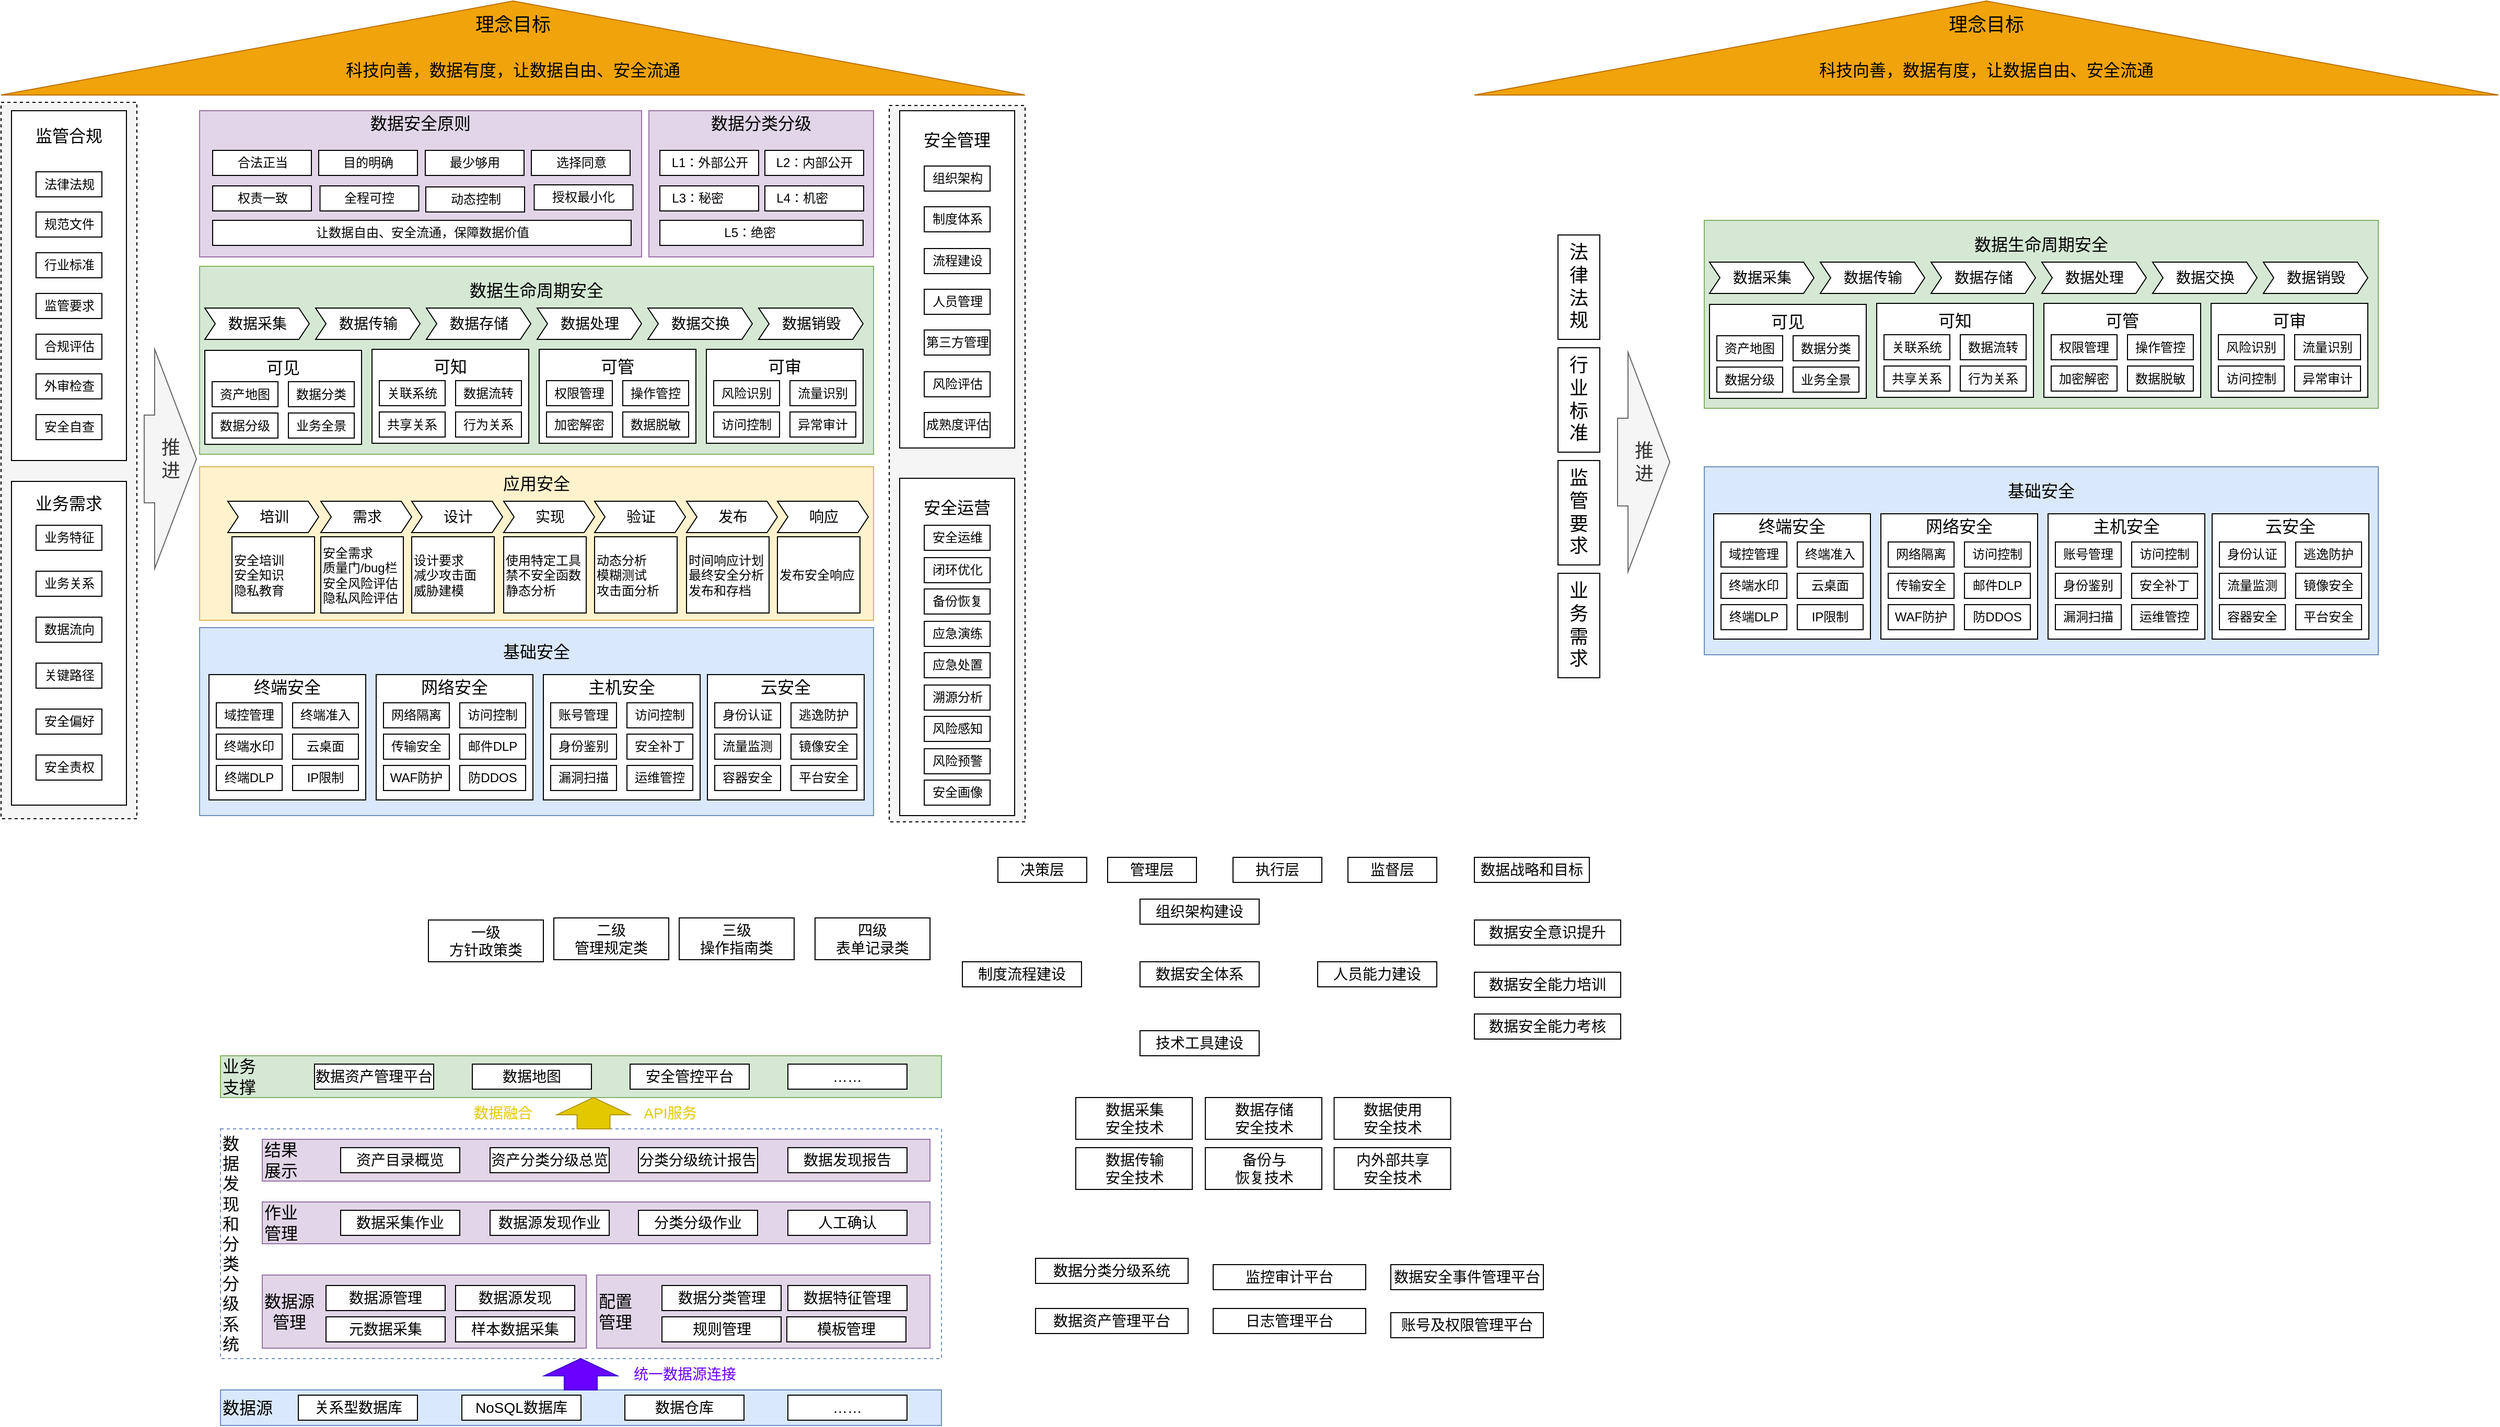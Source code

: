 <mxfile version="20.6.2" type="github">
  <diagram id="wFE0QG_FPsp0jaGvCLVb" name="Page-1">
    <mxGraphModel dx="-217" dy="1927" grid="1" gridSize="10" guides="1" tooltips="1" connect="1" arrows="1" fold="1" page="1" pageScale="1" pageWidth="850" pageHeight="1100" math="0" shadow="0">
      <root>
        <mxCell id="0" />
        <mxCell id="1" parent="0" />
        <mxCell id="BTdRfY3kuWqKOs56d7h9-37" value="&lt;span style=&quot;background-color: initial; font-size: 16px;&quot;&gt;数&lt;/span&gt;&lt;br&gt;&lt;span style=&quot;background-color: initial; font-size: 16px;&quot;&gt;据&lt;/span&gt;&lt;br&gt;&lt;span style=&quot;background-color: initial; font-size: 16px;&quot;&gt;发&lt;/span&gt;&lt;br&gt;&lt;span style=&quot;background-color: initial; font-size: 16px;&quot;&gt;现&lt;/span&gt;&lt;br&gt;&lt;span style=&quot;background-color: initial; font-size: 16px;&quot;&gt;和&lt;/span&gt;&lt;br&gt;&lt;span style=&quot;background-color: initial; font-size: 16px;&quot;&gt;分&lt;/span&gt;&lt;br&gt;&lt;span style=&quot;background-color: initial; font-size: 16px;&quot;&gt;类&lt;/span&gt;&lt;br&gt;&lt;span style=&quot;background-color: initial; font-size: 16px;&quot;&gt;分&lt;/span&gt;&lt;br&gt;&lt;span style=&quot;background-color: initial; font-size: 16px;&quot;&gt;级&lt;/span&gt;&lt;br&gt;&lt;span style=&quot;background-color: initial; font-size: 16px;&quot;&gt;系&lt;/span&gt;&lt;br&gt;&lt;span style=&quot;font-size: 16px; background-color: initial;&quot;&gt;统&lt;/span&gt;" style="rounded=0;whiteSpace=wrap;html=1;fillColor=none;strokeColor=#6c8ebf;align=left;dashed=1;" parent="1" vertex="1">
          <mxGeometry x="2060" y="990" width="690" height="220" as="geometry" />
        </mxCell>
        <mxCell id="BTdRfY3kuWqKOs56d7h9-19" value="&lt;div style=&quot;text-align: center;&quot;&gt;&lt;span style=&quot;font-size: 16px; background-color: initial;&quot;&gt;数据源&lt;/span&gt;&lt;/div&gt;&lt;font style=&quot;font-size: 16px;&quot;&gt;&lt;div style=&quot;text-align: center;&quot;&gt;&lt;span style=&quot;background-color: initial;&quot;&gt;管理&lt;/span&gt;&lt;/div&gt;&lt;/font&gt;" style="rounded=0;whiteSpace=wrap;html=1;fillColor=#e1d5e7;strokeColor=#9673a6;align=left;" parent="1" vertex="1">
          <mxGeometry x="2100" y="1130" width="310" height="70" as="geometry" />
        </mxCell>
        <mxCell id="BTdRfY3kuWqKOs56d7h9-18" value="&lt;font style=&quot;font-size: 16px;&quot;&gt;配置&lt;br&gt;&lt;div style=&quot;&quot;&gt;&lt;span style=&quot;background-color: initial;&quot;&gt;管理&lt;/span&gt;&lt;/div&gt;&lt;/font&gt;" style="rounded=0;whiteSpace=wrap;html=1;fillColor=#e1d5e7;strokeColor=#9673a6;align=left;" parent="1" vertex="1">
          <mxGeometry x="2420" y="1130" width="319" height="70" as="geometry" />
        </mxCell>
        <mxCell id="BTdRfY3kuWqKOs56d7h9-5" value="&lt;div style=&quot;&quot;&gt;&lt;span style=&quot;font-size: 16px; background-color: initial;&quot;&gt;数据源&lt;/span&gt;&lt;/div&gt;" style="rounded=0;whiteSpace=wrap;html=1;fillColor=#dae8fc;strokeColor=#6c8ebf;align=left;" parent="1" vertex="1">
          <mxGeometry x="2060" y="1240" width="690" height="34" as="geometry" />
        </mxCell>
        <mxCell id="-_lVrcwK2O-manJRvLOw-1" value="&lt;font style=&quot;font-size: 16px;&quot;&gt;&lt;br&gt;&lt;/font&gt;" style="rounded=0;whiteSpace=wrap;html=1;fillColor=#f5f5f5;fontColor=#333333;strokeColor=default;dashed=1;" parent="1" vertex="1">
          <mxGeometry x="1850" y="7" width="130" height="686" as="geometry" />
        </mxCell>
        <mxCell id="-_lVrcwK2O-manJRvLOw-2" value="&lt;font style=&quot;font-size: 16px;&quot;&gt;&lt;br&gt;&lt;/font&gt;" style="rounded=0;whiteSpace=wrap;html=1;fillColor=#f5f5f5;fontColor=#333333;strokeColor=default;dashed=1;" parent="1" vertex="1">
          <mxGeometry x="2700" y="10" width="130" height="686" as="geometry" />
        </mxCell>
        <mxCell id="-_lVrcwK2O-manJRvLOw-3" value="&lt;font style=&quot;font-size: 16px;&quot;&gt;应用安全&lt;br&gt;&lt;br&gt;&lt;br&gt;&lt;br&gt;&lt;br&gt;&lt;br&gt;&lt;br&gt;&lt;/font&gt;" style="rounded=0;whiteSpace=wrap;html=1;fillColor=#fff2cc;strokeColor=#d6b656;" parent="1" vertex="1">
          <mxGeometry x="2040" y="356" width="645" height="147" as="geometry" />
        </mxCell>
        <mxCell id="-_lVrcwK2O-manJRvLOw-4" value="&lt;font style=&quot;font-size: 16px;&quot;&gt;数据生命周期安全&lt;br&gt;&lt;br&gt;&lt;br&gt;&lt;br&gt;&lt;br&gt;&lt;br&gt;&lt;br&gt;&lt;br&gt;&lt;/font&gt;" style="rounded=0;whiteSpace=wrap;html=1;fillColor=#d5e8d4;strokeColor=#82b366;" parent="1" vertex="1">
          <mxGeometry x="2040" y="164" width="645" height="180" as="geometry" />
        </mxCell>
        <mxCell id="-_lVrcwK2O-manJRvLOw-5" value="&lt;font style=&quot;font-size: 16px;&quot;&gt;监管合规&lt;br&gt;&lt;br&gt;&lt;br&gt;&lt;br&gt;&lt;br&gt;&lt;br&gt;&lt;br&gt;&lt;br&gt;&lt;br&gt;&lt;br&gt;&lt;br&gt;&lt;br&gt;&lt;br&gt;&lt;br&gt;&lt;br&gt;&lt;br&gt;&lt;/font&gt;" style="rounded=0;whiteSpace=wrap;html=1;" parent="1" vertex="1">
          <mxGeometry x="1860" y="15" width="110" height="335" as="geometry" />
        </mxCell>
        <mxCell id="-_lVrcwK2O-manJRvLOw-6" value="&lt;font style=&quot;font-size: 16px;&quot;&gt;业务需求&lt;br&gt;&lt;br&gt;&lt;br&gt;&lt;br&gt;&lt;br&gt;&lt;br&gt;&lt;br&gt;&lt;br&gt;&lt;br&gt;&lt;br&gt;&lt;br&gt;&lt;br&gt;&lt;br&gt;&lt;br&gt;&lt;br&gt;&lt;/font&gt;" style="rounded=0;whiteSpace=wrap;html=1;" parent="1" vertex="1">
          <mxGeometry x="1860" y="370" width="110" height="310" as="geometry" />
        </mxCell>
        <mxCell id="-_lVrcwK2O-manJRvLOw-7" value="&lt;font style=&quot;font-size: 16px;&quot;&gt;基础安全&lt;br&gt;&lt;br&gt;&lt;br&gt;&lt;br&gt;&lt;br&gt;&lt;br&gt;&lt;br&gt;&lt;br&gt;&lt;/font&gt;" style="rounded=0;whiteSpace=wrap;html=1;fillColor=#dae8fc;strokeColor=#6c8ebf;" parent="1" vertex="1">
          <mxGeometry x="2040" y="510" width="645" height="180" as="geometry" />
        </mxCell>
        <mxCell id="-_lVrcwK2O-manJRvLOw-8" value="&lt;font style=&quot;font-size: 16px;&quot;&gt;安全运营&lt;br&gt;&lt;br&gt;&lt;br&gt;&lt;br&gt;&lt;br&gt;&lt;br&gt;&lt;br&gt;&lt;br&gt;&lt;br&gt;&lt;br&gt;&lt;br&gt;&lt;br&gt;&lt;br&gt;&lt;br&gt;&lt;br&gt;&lt;/font&gt;" style="rounded=0;whiteSpace=wrap;html=1;" parent="1" vertex="1">
          <mxGeometry x="2710" y="367" width="110" height="323" as="geometry" />
        </mxCell>
        <mxCell id="-_lVrcwK2O-manJRvLOw-9" value="&lt;font style=&quot;font-size: 16px;&quot;&gt;安全管理&lt;br&gt;&lt;br&gt;&lt;br&gt;&lt;br&gt;&lt;br&gt;&lt;br&gt;&lt;br&gt;&lt;br&gt;&lt;br&gt;&lt;br&gt;&lt;br&gt;&lt;br&gt;&lt;br&gt;&lt;br&gt;&lt;br&gt;&lt;/font&gt;" style="rounded=0;whiteSpace=wrap;html=1;" parent="1" vertex="1">
          <mxGeometry x="2710" y="15" width="110" height="323" as="geometry" />
        </mxCell>
        <mxCell id="-_lVrcwK2O-manJRvLOw-10" value="数据采集" style="html=1;shadow=0;dashed=0;align=center;verticalAlign=middle;shape=mxgraph.arrows2.arrow;dy=0;dx=10;notch=10;fontSize=14;" parent="1" vertex="1">
          <mxGeometry x="2045" y="204" width="100" height="30" as="geometry" />
        </mxCell>
        <mxCell id="-_lVrcwK2O-manJRvLOw-11" value="数据传输" style="html=1;shadow=0;dashed=0;align=center;verticalAlign=middle;shape=mxgraph.arrows2.arrow;dy=0;dx=10;notch=10;fontSize=14;" parent="1" vertex="1">
          <mxGeometry x="2151" y="204" width="100" height="30" as="geometry" />
        </mxCell>
        <mxCell id="-_lVrcwK2O-manJRvLOw-12" value="数据存储" style="html=1;shadow=0;dashed=0;align=center;verticalAlign=middle;shape=mxgraph.arrows2.arrow;dy=0;dx=10;notch=10;fontSize=14;" parent="1" vertex="1">
          <mxGeometry x="2257" y="204" width="100" height="30" as="geometry" />
        </mxCell>
        <mxCell id="-_lVrcwK2O-manJRvLOw-13" value="数据处理" style="html=1;shadow=0;dashed=0;align=center;verticalAlign=middle;shape=mxgraph.arrows2.arrow;dy=0;dx=10;notch=10;fontSize=14;" parent="1" vertex="1">
          <mxGeometry x="2363" y="204" width="100" height="30" as="geometry" />
        </mxCell>
        <mxCell id="-_lVrcwK2O-manJRvLOw-14" value="数据交换" style="html=1;shadow=0;dashed=0;align=center;verticalAlign=middle;shape=mxgraph.arrows2.arrow;dy=0;dx=10;notch=10;fontSize=14;" parent="1" vertex="1">
          <mxGeometry x="2469" y="204" width="100" height="30" as="geometry" />
        </mxCell>
        <mxCell id="-_lVrcwK2O-manJRvLOw-15" value="数据销毁" style="html=1;shadow=0;dashed=0;align=center;verticalAlign=middle;shape=mxgraph.arrows2.arrow;dy=0;dx=10;notch=10;fontSize=14;" parent="1" vertex="1">
          <mxGeometry x="2575" y="204" width="100" height="30" as="geometry" />
        </mxCell>
        <mxCell id="-_lVrcwK2O-manJRvLOw-16" value="&lt;font style=&quot;font-size: 16px;&quot;&gt;可见&lt;br&gt;&lt;br&gt;&lt;br&gt;&lt;br&gt;&lt;/font&gt;" style="rounded=0;whiteSpace=wrap;html=1;" parent="1" vertex="1">
          <mxGeometry x="2045" y="244.5" width="150" height="90" as="geometry" />
        </mxCell>
        <mxCell id="-_lVrcwK2O-manJRvLOw-17" value="&lt;font style=&quot;&quot;&gt;&lt;font style=&quot;font-size: 12px;&quot;&gt;资产地图&lt;/font&gt;&lt;br&gt;&lt;/font&gt;" style="rounded=0;whiteSpace=wrap;html=1;" parent="1" vertex="1">
          <mxGeometry x="2052" y="274.5" width="63" height="24" as="geometry" />
        </mxCell>
        <mxCell id="-_lVrcwK2O-manJRvLOw-18" value="&lt;font style=&quot;&quot;&gt;&lt;font style=&quot;font-size: 12px;&quot;&gt;数据分级&lt;/font&gt;&lt;br&gt;&lt;/font&gt;" style="rounded=0;whiteSpace=wrap;html=1;" parent="1" vertex="1">
          <mxGeometry x="2052" y="304.5" width="63" height="24" as="geometry" />
        </mxCell>
        <mxCell id="-_lVrcwK2O-manJRvLOw-19" value="&lt;font style=&quot;&quot;&gt;&lt;font style=&quot;font-size: 12px;&quot;&gt;数据分类&lt;/font&gt;&lt;br&gt;&lt;/font&gt;" style="rounded=0;whiteSpace=wrap;html=1;" parent="1" vertex="1">
          <mxGeometry x="2125" y="274.5" width="63" height="24" as="geometry" />
        </mxCell>
        <mxCell id="-_lVrcwK2O-manJRvLOw-20" value="&lt;font style=&quot;&quot;&gt;&lt;font style=&quot;font-size: 12px;&quot;&gt;业务全景&lt;/font&gt;&lt;br&gt;&lt;/font&gt;" style="rounded=0;whiteSpace=wrap;html=1;" parent="1" vertex="1">
          <mxGeometry x="2125" y="304.5" width="63" height="24" as="geometry" />
        </mxCell>
        <mxCell id="-_lVrcwK2O-manJRvLOw-21" value="&lt;font style=&quot;font-size: 16px;&quot;&gt;可知&lt;br&gt;&lt;br&gt;&lt;br&gt;&lt;br&gt;&lt;/font&gt;" style="rounded=0;whiteSpace=wrap;html=1;" parent="1" vertex="1">
          <mxGeometry x="2205" y="243.5" width="150" height="90" as="geometry" />
        </mxCell>
        <mxCell id="-_lVrcwK2O-manJRvLOw-22" value="&lt;font style=&quot;&quot;&gt;&lt;font style=&quot;font-size: 12px;&quot;&gt;关联系统&lt;/font&gt;&lt;br&gt;&lt;/font&gt;" style="rounded=0;whiteSpace=wrap;html=1;" parent="1" vertex="1">
          <mxGeometry x="2212" y="273.5" width="63" height="24" as="geometry" />
        </mxCell>
        <mxCell id="-_lVrcwK2O-manJRvLOw-23" value="&lt;font style=&quot;&quot;&gt;&lt;font style=&quot;font-size: 12px;&quot;&gt;共享关系&lt;/font&gt;&lt;br&gt;&lt;/font&gt;" style="rounded=0;whiteSpace=wrap;html=1;" parent="1" vertex="1">
          <mxGeometry x="2212" y="303.5" width="63" height="24" as="geometry" />
        </mxCell>
        <mxCell id="-_lVrcwK2O-manJRvLOw-24" value="&lt;font style=&quot;&quot;&gt;&lt;font style=&quot;font-size: 12px;&quot;&gt;数据流转&lt;/font&gt;&lt;br&gt;&lt;/font&gt;" style="rounded=0;whiteSpace=wrap;html=1;" parent="1" vertex="1">
          <mxGeometry x="2285" y="273.5" width="63" height="24" as="geometry" />
        </mxCell>
        <mxCell id="-_lVrcwK2O-manJRvLOw-25" value="&lt;font style=&quot;&quot;&gt;&lt;font style=&quot;font-size: 12px;&quot;&gt;行为关系&lt;/font&gt;&lt;br&gt;&lt;/font&gt;" style="rounded=0;whiteSpace=wrap;html=1;" parent="1" vertex="1">
          <mxGeometry x="2285" y="303.5" width="63" height="24" as="geometry" />
        </mxCell>
        <mxCell id="-_lVrcwK2O-manJRvLOw-26" value="&lt;font style=&quot;font-size: 16px;&quot;&gt;可管&lt;br&gt;&lt;br&gt;&lt;br&gt;&lt;br&gt;&lt;/font&gt;" style="rounded=0;whiteSpace=wrap;html=1;" parent="1" vertex="1">
          <mxGeometry x="2365" y="243.5" width="150" height="90" as="geometry" />
        </mxCell>
        <mxCell id="-_lVrcwK2O-manJRvLOw-27" value="&lt;font style=&quot;&quot;&gt;&lt;font style=&quot;font-size: 12px;&quot;&gt;权限管理&lt;/font&gt;&lt;br&gt;&lt;/font&gt;" style="rounded=0;whiteSpace=wrap;html=1;" parent="1" vertex="1">
          <mxGeometry x="2372" y="273.5" width="63" height="24" as="geometry" />
        </mxCell>
        <mxCell id="-_lVrcwK2O-manJRvLOw-28" value="&lt;font style=&quot;&quot;&gt;&lt;font style=&quot;font-size: 12px;&quot;&gt;加密解密&lt;/font&gt;&lt;br&gt;&lt;/font&gt;" style="rounded=0;whiteSpace=wrap;html=1;" parent="1" vertex="1">
          <mxGeometry x="2372" y="303.5" width="63" height="24" as="geometry" />
        </mxCell>
        <mxCell id="-_lVrcwK2O-manJRvLOw-29" value="&lt;font style=&quot;&quot;&gt;&lt;font style=&quot;font-size: 12px;&quot;&gt;操作管控&lt;/font&gt;&lt;br&gt;&lt;/font&gt;" style="rounded=0;whiteSpace=wrap;html=1;" parent="1" vertex="1">
          <mxGeometry x="2445" y="273.5" width="63" height="24" as="geometry" />
        </mxCell>
        <mxCell id="-_lVrcwK2O-manJRvLOw-30" value="&lt;font style=&quot;&quot;&gt;数据脱敏&lt;br&gt;&lt;/font&gt;" style="rounded=0;whiteSpace=wrap;html=1;" parent="1" vertex="1">
          <mxGeometry x="2445" y="303.5" width="63" height="24" as="geometry" />
        </mxCell>
        <mxCell id="-_lVrcwK2O-manJRvLOw-31" value="&lt;font style=&quot;font-size: 16px;&quot;&gt;可审&lt;br&gt;&lt;br&gt;&lt;br&gt;&lt;br&gt;&lt;/font&gt;" style="rounded=0;whiteSpace=wrap;html=1;" parent="1" vertex="1">
          <mxGeometry x="2525" y="243.5" width="150" height="90" as="geometry" />
        </mxCell>
        <mxCell id="-_lVrcwK2O-manJRvLOw-32" value="&lt;font style=&quot;&quot;&gt;&lt;font style=&quot;font-size: 12px;&quot;&gt;风险识别&lt;/font&gt;&lt;br&gt;&lt;/font&gt;" style="rounded=0;whiteSpace=wrap;html=1;" parent="1" vertex="1">
          <mxGeometry x="2532" y="273.5" width="63" height="24" as="geometry" />
        </mxCell>
        <mxCell id="-_lVrcwK2O-manJRvLOw-33" value="&lt;font style=&quot;&quot;&gt;&lt;font style=&quot;font-size: 12px;&quot;&gt;访问控制&lt;/font&gt;&lt;br&gt;&lt;/font&gt;" style="rounded=0;whiteSpace=wrap;html=1;" parent="1" vertex="1">
          <mxGeometry x="2532" y="303.5" width="63" height="24" as="geometry" />
        </mxCell>
        <mxCell id="-_lVrcwK2O-manJRvLOw-34" value="&lt;font style=&quot;&quot;&gt;&lt;font style=&quot;font-size: 12px;&quot;&gt;流量识别&lt;/font&gt;&lt;br&gt;&lt;/font&gt;" style="rounded=0;whiteSpace=wrap;html=1;" parent="1" vertex="1">
          <mxGeometry x="2605" y="273.5" width="63" height="24" as="geometry" />
        </mxCell>
        <mxCell id="-_lVrcwK2O-manJRvLOw-35" value="&lt;font style=&quot;&quot;&gt;&lt;font style=&quot;font-size: 12px;&quot;&gt;异常审计&lt;/font&gt;&lt;br&gt;&lt;/font&gt;" style="rounded=0;whiteSpace=wrap;html=1;" parent="1" vertex="1">
          <mxGeometry x="2605" y="303.5" width="63" height="24" as="geometry" />
        </mxCell>
        <mxCell id="-_lVrcwK2O-manJRvLOw-36" value="&lt;font style=&quot;&quot;&gt;法律法规&lt;br&gt;&lt;/font&gt;" style="rounded=0;whiteSpace=wrap;html=1;" parent="1" vertex="1">
          <mxGeometry x="1883.5" y="73.5" width="63" height="24" as="geometry" />
        </mxCell>
        <mxCell id="-_lVrcwK2O-manJRvLOw-37" value="&lt;font style=&quot;&quot;&gt;规范文件&lt;br&gt;&lt;/font&gt;" style="rounded=0;whiteSpace=wrap;html=1;" parent="1" vertex="1">
          <mxGeometry x="1883.5" y="112" width="63" height="24" as="geometry" />
        </mxCell>
        <mxCell id="-_lVrcwK2O-manJRvLOw-38" value="&lt;font style=&quot;&quot;&gt;行业标准&lt;br&gt;&lt;/font&gt;" style="rounded=0;whiteSpace=wrap;html=1;" parent="1" vertex="1">
          <mxGeometry x="1883.5" y="151" width="63" height="24" as="geometry" />
        </mxCell>
        <mxCell id="-_lVrcwK2O-manJRvLOw-39" value="&lt;font style=&quot;&quot;&gt;组织架构&lt;br&gt;&lt;/font&gt;" style="rounded=0;whiteSpace=wrap;html=1;" parent="1" vertex="1">
          <mxGeometry x="2733.5" y="68" width="63" height="24" as="geometry" />
        </mxCell>
        <mxCell id="-_lVrcwK2O-manJRvLOw-40" value="&lt;font style=&quot;&quot;&gt;制度体系&lt;br&gt;&lt;/font&gt;" style="rounded=0;whiteSpace=wrap;html=1;" parent="1" vertex="1">
          <mxGeometry x="2733.5" y="107" width="63" height="24" as="geometry" />
        </mxCell>
        <mxCell id="-_lVrcwK2O-manJRvLOw-41" value="&lt;font style=&quot;&quot;&gt;流程建设&lt;br&gt;&lt;/font&gt;" style="rounded=0;whiteSpace=wrap;html=1;" parent="1" vertex="1">
          <mxGeometry x="2733.5" y="147" width="63" height="24" as="geometry" />
        </mxCell>
        <mxCell id="-_lVrcwK2O-manJRvLOw-42" value="&lt;font style=&quot;&quot;&gt;第三方管理&lt;br&gt;&lt;/font&gt;" style="rounded=0;whiteSpace=wrap;html=1;" parent="1" vertex="1">
          <mxGeometry x="2733.5" y="225" width="63" height="24" as="geometry" />
        </mxCell>
        <mxCell id="-_lVrcwK2O-manJRvLOw-43" value="&lt;font style=&quot;&quot;&gt;风险评估&lt;br&gt;&lt;/font&gt;" style="rounded=0;whiteSpace=wrap;html=1;" parent="1" vertex="1">
          <mxGeometry x="2733.5" y="265" width="63" height="24" as="geometry" />
        </mxCell>
        <mxCell id="-_lVrcwK2O-manJRvLOw-44" value="&lt;font style=&quot;&quot;&gt;安全运维&lt;br&gt;&lt;/font&gt;" style="rounded=0;whiteSpace=wrap;html=1;" parent="1" vertex="1">
          <mxGeometry x="2733.5" y="412" width="63" height="24" as="geometry" />
        </mxCell>
        <mxCell id="-_lVrcwK2O-manJRvLOw-45" value="&lt;font style=&quot;&quot;&gt;备份恢复&lt;br&gt;&lt;/font&gt;" style="rounded=0;whiteSpace=wrap;html=1;" parent="1" vertex="1">
          <mxGeometry x="2733.5" y="473" width="63" height="24" as="geometry" />
        </mxCell>
        <mxCell id="-_lVrcwK2O-manJRvLOw-46" value="&lt;font style=&quot;&quot;&gt;应急演练&lt;br&gt;&lt;/font&gt;" style="rounded=0;whiteSpace=wrap;html=1;" parent="1" vertex="1">
          <mxGeometry x="2733.5" y="504" width="63" height="24" as="geometry" />
        </mxCell>
        <mxCell id="-_lVrcwK2O-manJRvLOw-47" value="&lt;font style=&quot;&quot;&gt;应急处置&lt;br&gt;&lt;/font&gt;" style="rounded=0;whiteSpace=wrap;html=1;" parent="1" vertex="1">
          <mxGeometry x="2733.5" y="534" width="63" height="24" as="geometry" />
        </mxCell>
        <mxCell id="-_lVrcwK2O-manJRvLOw-48" value="&lt;font style=&quot;&quot;&gt;成熟度评估&lt;br&gt;&lt;/font&gt;" style="rounded=0;whiteSpace=wrap;html=1;" parent="1" vertex="1">
          <mxGeometry x="2733.5" y="304" width="63" height="24" as="geometry" />
        </mxCell>
        <mxCell id="-_lVrcwK2O-manJRvLOw-49" value="&lt;font style=&quot;&quot;&gt;溯源分析&lt;br&gt;&lt;/font&gt;" style="rounded=0;whiteSpace=wrap;html=1;" parent="1" vertex="1">
          <mxGeometry x="2733.5" y="565" width="63" height="24" as="geometry" />
        </mxCell>
        <mxCell id="-_lVrcwK2O-manJRvLOw-50" value="&lt;font style=&quot;&quot;&gt;风险感知&lt;br&gt;&lt;/font&gt;" style="rounded=0;whiteSpace=wrap;html=1;" parent="1" vertex="1">
          <mxGeometry x="2733.5" y="595" width="63" height="24" as="geometry" />
        </mxCell>
        <mxCell id="-_lVrcwK2O-manJRvLOw-51" value="&lt;font style=&quot;&quot;&gt;风险预警&lt;br&gt;&lt;/font&gt;" style="rounded=0;whiteSpace=wrap;html=1;" parent="1" vertex="1">
          <mxGeometry x="2733.5" y="626" width="63" height="24" as="geometry" />
        </mxCell>
        <mxCell id="-_lVrcwK2O-manJRvLOw-52" value="&lt;font style=&quot;&quot;&gt;安全画像&lt;br&gt;&lt;/font&gt;" style="rounded=0;whiteSpace=wrap;html=1;" parent="1" vertex="1">
          <mxGeometry x="2733.5" y="656" width="63" height="24" as="geometry" />
        </mxCell>
        <mxCell id="-_lVrcwK2O-manJRvLOw-53" value="&lt;font style=&quot;&quot;&gt;业务特征&lt;br&gt;&lt;/font&gt;" style="rounded=0;whiteSpace=wrap;html=1;" parent="1" vertex="1">
          <mxGeometry x="1883.5" y="412" width="63" height="24" as="geometry" />
        </mxCell>
        <mxCell id="-_lVrcwK2O-manJRvLOw-54" value="&lt;font style=&quot;&quot;&gt;业务关系&lt;br&gt;&lt;/font&gt;" style="rounded=0;whiteSpace=wrap;html=1;" parent="1" vertex="1">
          <mxGeometry x="1883.5" y="456" width="63" height="24" as="geometry" />
        </mxCell>
        <mxCell id="-_lVrcwK2O-manJRvLOw-55" value="&lt;font style=&quot;&quot;&gt;数据流向&lt;br&gt;&lt;/font&gt;" style="rounded=0;whiteSpace=wrap;html=1;" parent="1" vertex="1">
          <mxGeometry x="1883.5" y="500" width="63" height="24" as="geometry" />
        </mxCell>
        <mxCell id="-_lVrcwK2O-manJRvLOw-56" value="&lt;font style=&quot;&quot;&gt;安全偏好&lt;br&gt;&lt;/font&gt;" style="rounded=0;whiteSpace=wrap;html=1;" parent="1" vertex="1">
          <mxGeometry x="1883.5" y="588" width="63" height="24" as="geometry" />
        </mxCell>
        <mxCell id="-_lVrcwK2O-manJRvLOw-57" value="&lt;font style=&quot;font-size: 16px;&quot;&gt;终端安全&lt;br&gt;&lt;br&gt;&lt;br&gt;&lt;br&gt;&lt;br&gt;&lt;br&gt;&lt;/font&gt;" style="rounded=0;whiteSpace=wrap;html=1;" parent="1" vertex="1">
          <mxGeometry x="2049" y="555" width="150" height="120" as="geometry" />
        </mxCell>
        <mxCell id="-_lVrcwK2O-manJRvLOw-58" value="&lt;font style=&quot;&quot;&gt;&lt;font style=&quot;font-size: 12px;&quot;&gt;域控管理&lt;/font&gt;&lt;br&gt;&lt;/font&gt;" style="rounded=0;whiteSpace=wrap;html=1;" parent="1" vertex="1">
          <mxGeometry x="2056" y="582" width="63" height="24" as="geometry" />
        </mxCell>
        <mxCell id="-_lVrcwK2O-manJRvLOw-59" value="&lt;font style=&quot;&quot;&gt;&lt;font style=&quot;font-size: 12px;&quot;&gt;终端水印&lt;/font&gt;&lt;br&gt;&lt;/font&gt;" style="rounded=0;whiteSpace=wrap;html=1;" parent="1" vertex="1">
          <mxGeometry x="2056" y="612" width="63" height="24" as="geometry" />
        </mxCell>
        <mxCell id="-_lVrcwK2O-manJRvLOw-60" value="&lt;font style=&quot;&quot;&gt;&lt;font style=&quot;font-size: 12px;&quot;&gt;终端准入&lt;/font&gt;&lt;br&gt;&lt;/font&gt;" style="rounded=0;whiteSpace=wrap;html=1;" parent="1" vertex="1">
          <mxGeometry x="2129" y="582" width="63" height="24" as="geometry" />
        </mxCell>
        <mxCell id="-_lVrcwK2O-manJRvLOw-61" value="&lt;font style=&quot;&quot;&gt;&lt;font style=&quot;font-size: 12px;&quot;&gt;云桌面&lt;/font&gt;&lt;br&gt;&lt;/font&gt;" style="rounded=0;whiteSpace=wrap;html=1;" parent="1" vertex="1">
          <mxGeometry x="2129" y="612" width="63" height="24" as="geometry" />
        </mxCell>
        <mxCell id="-_lVrcwK2O-manJRvLOw-62" value="&lt;font style=&quot;&quot;&gt;&lt;font style=&quot;font-size: 12px;&quot;&gt;终端DLP&lt;/font&gt;&lt;br&gt;&lt;/font&gt;" style="rounded=0;whiteSpace=wrap;html=1;" parent="1" vertex="1">
          <mxGeometry x="2056" y="642" width="63" height="24" as="geometry" />
        </mxCell>
        <mxCell id="-_lVrcwK2O-manJRvLOw-63" value="&lt;font style=&quot;&quot;&gt;&lt;font style=&quot;font-size: 12px;&quot;&gt;IP限制&lt;/font&gt;&lt;br&gt;&lt;/font&gt;" style="rounded=0;whiteSpace=wrap;html=1;" parent="1" vertex="1">
          <mxGeometry x="2129" y="642" width="63" height="24" as="geometry" />
        </mxCell>
        <mxCell id="-_lVrcwK2O-manJRvLOw-64" value="&lt;font style=&quot;font-size: 16px;&quot;&gt;网络安全&lt;br&gt;&lt;br&gt;&lt;br&gt;&lt;br&gt;&lt;br&gt;&lt;br&gt;&lt;/font&gt;" style="rounded=0;whiteSpace=wrap;html=1;" parent="1" vertex="1">
          <mxGeometry x="2209" y="555" width="150" height="120" as="geometry" />
        </mxCell>
        <mxCell id="-_lVrcwK2O-manJRvLOw-65" value="&lt;font style=&quot;&quot;&gt;网络隔离&lt;br&gt;&lt;/font&gt;" style="rounded=0;whiteSpace=wrap;html=1;" parent="1" vertex="1">
          <mxGeometry x="2216" y="582" width="63" height="24" as="geometry" />
        </mxCell>
        <mxCell id="-_lVrcwK2O-manJRvLOw-66" value="&lt;font style=&quot;&quot;&gt;传输安全&lt;br&gt;&lt;/font&gt;" style="rounded=0;whiteSpace=wrap;html=1;" parent="1" vertex="1">
          <mxGeometry x="2216" y="612" width="63" height="24" as="geometry" />
        </mxCell>
        <mxCell id="-_lVrcwK2O-manJRvLOw-67" value="&lt;font style=&quot;&quot;&gt;访问控制&lt;br&gt;&lt;/font&gt;" style="rounded=0;whiteSpace=wrap;html=1;" parent="1" vertex="1">
          <mxGeometry x="2289" y="582" width="63" height="24" as="geometry" />
        </mxCell>
        <mxCell id="-_lVrcwK2O-manJRvLOw-68" value="&lt;font style=&quot;&quot;&gt;邮件DLP&lt;br&gt;&lt;/font&gt;" style="rounded=0;whiteSpace=wrap;html=1;" parent="1" vertex="1">
          <mxGeometry x="2289" y="612" width="63" height="24" as="geometry" />
        </mxCell>
        <mxCell id="-_lVrcwK2O-manJRvLOw-69" value="&lt;font style=&quot;&quot;&gt;&lt;font style=&quot;font-size: 12px;&quot;&gt;WAF防护&lt;/font&gt;&lt;br&gt;&lt;/font&gt;" style="rounded=0;whiteSpace=wrap;html=1;" parent="1" vertex="1">
          <mxGeometry x="2216" y="642" width="63" height="24" as="geometry" />
        </mxCell>
        <mxCell id="-_lVrcwK2O-manJRvLOw-70" value="&lt;font style=&quot;&quot;&gt;&lt;font style=&quot;font-size: 12px;&quot;&gt;防DDOS&lt;/font&gt;&lt;br&gt;&lt;/font&gt;" style="rounded=0;whiteSpace=wrap;html=1;" parent="1" vertex="1">
          <mxGeometry x="2289" y="642" width="63" height="24" as="geometry" />
        </mxCell>
        <mxCell id="-_lVrcwK2O-manJRvLOw-71" value="&lt;font style=&quot;font-size: 16px;&quot;&gt;主机安全&lt;br&gt;&lt;br&gt;&lt;br&gt;&lt;br&gt;&lt;br&gt;&lt;br&gt;&lt;/font&gt;" style="rounded=0;whiteSpace=wrap;html=1;" parent="1" vertex="1">
          <mxGeometry x="2369" y="555" width="150" height="120" as="geometry" />
        </mxCell>
        <mxCell id="-_lVrcwK2O-manJRvLOw-72" value="&lt;font style=&quot;&quot;&gt;账号管理&lt;br&gt;&lt;/font&gt;" style="rounded=0;whiteSpace=wrap;html=1;" parent="1" vertex="1">
          <mxGeometry x="2376" y="582" width="63" height="24" as="geometry" />
        </mxCell>
        <mxCell id="-_lVrcwK2O-manJRvLOw-73" value="&lt;font style=&quot;&quot;&gt;身份鉴别&lt;br&gt;&lt;/font&gt;" style="rounded=0;whiteSpace=wrap;html=1;" parent="1" vertex="1">
          <mxGeometry x="2376" y="612" width="63" height="24" as="geometry" />
        </mxCell>
        <mxCell id="-_lVrcwK2O-manJRvLOw-74" value="&lt;font style=&quot;&quot;&gt;访问控制&lt;br&gt;&lt;/font&gt;" style="rounded=0;whiteSpace=wrap;html=1;" parent="1" vertex="1">
          <mxGeometry x="2449" y="582" width="63" height="24" as="geometry" />
        </mxCell>
        <mxCell id="-_lVrcwK2O-manJRvLOw-75" value="&lt;font style=&quot;&quot;&gt;安全补丁&lt;br&gt;&lt;/font&gt;" style="rounded=0;whiteSpace=wrap;html=1;" parent="1" vertex="1">
          <mxGeometry x="2449" y="612" width="63" height="24" as="geometry" />
        </mxCell>
        <mxCell id="-_lVrcwK2O-manJRvLOw-76" value="&lt;font style=&quot;&quot;&gt;&lt;font style=&quot;font-size: 12px;&quot;&gt;漏洞扫描&lt;/font&gt;&lt;br&gt;&lt;/font&gt;" style="rounded=0;whiteSpace=wrap;html=1;" parent="1" vertex="1">
          <mxGeometry x="2376" y="642" width="63" height="24" as="geometry" />
        </mxCell>
        <mxCell id="-_lVrcwK2O-manJRvLOw-77" value="&lt;font style=&quot;&quot;&gt;&lt;font style=&quot;font-size: 12px;&quot;&gt;运维管控&lt;/font&gt;&lt;br&gt;&lt;/font&gt;" style="rounded=0;whiteSpace=wrap;html=1;" parent="1" vertex="1">
          <mxGeometry x="2449" y="642" width="63" height="24" as="geometry" />
        </mxCell>
        <mxCell id="-_lVrcwK2O-manJRvLOw-78" value="&lt;font style=&quot;font-size: 16px;&quot;&gt;云安全&lt;br&gt;&lt;br&gt;&lt;br&gt;&lt;br&gt;&lt;br&gt;&lt;br&gt;&lt;/font&gt;" style="rounded=0;whiteSpace=wrap;html=1;" parent="1" vertex="1">
          <mxGeometry x="2526" y="555" width="150" height="120" as="geometry" />
        </mxCell>
        <mxCell id="-_lVrcwK2O-manJRvLOw-79" value="&lt;font style=&quot;&quot;&gt;身份认证&lt;br&gt;&lt;/font&gt;" style="rounded=0;whiteSpace=wrap;html=1;" parent="1" vertex="1">
          <mxGeometry x="2533" y="582" width="63" height="24" as="geometry" />
        </mxCell>
        <mxCell id="-_lVrcwK2O-manJRvLOw-80" value="&lt;font style=&quot;&quot;&gt;流量监测&lt;br&gt;&lt;/font&gt;" style="rounded=0;whiteSpace=wrap;html=1;" parent="1" vertex="1">
          <mxGeometry x="2533" y="612" width="63" height="24" as="geometry" />
        </mxCell>
        <mxCell id="-_lVrcwK2O-manJRvLOw-81" value="&lt;font style=&quot;&quot;&gt;逃逸防护&lt;br&gt;&lt;/font&gt;" style="rounded=0;whiteSpace=wrap;html=1;" parent="1" vertex="1">
          <mxGeometry x="2606" y="582" width="63" height="24" as="geometry" />
        </mxCell>
        <mxCell id="-_lVrcwK2O-manJRvLOw-82" value="&lt;font style=&quot;&quot;&gt;镜像安全&lt;br&gt;&lt;/font&gt;" style="rounded=0;whiteSpace=wrap;html=1;" parent="1" vertex="1">
          <mxGeometry x="2606" y="612" width="63" height="24" as="geometry" />
        </mxCell>
        <mxCell id="-_lVrcwK2O-manJRvLOw-83" value="&lt;font style=&quot;&quot;&gt;&lt;font style=&quot;font-size: 12px;&quot;&gt;容器安全&lt;/font&gt;&lt;br&gt;&lt;/font&gt;" style="rounded=0;whiteSpace=wrap;html=1;" parent="1" vertex="1">
          <mxGeometry x="2533" y="642" width="63" height="24" as="geometry" />
        </mxCell>
        <mxCell id="-_lVrcwK2O-manJRvLOw-84" value="&lt;font style=&quot;&quot;&gt;&lt;font style=&quot;font-size: 12px;&quot;&gt;平台安全&lt;/font&gt;&lt;br&gt;&lt;/font&gt;" style="rounded=0;whiteSpace=wrap;html=1;" parent="1" vertex="1">
          <mxGeometry x="2606" y="642" width="63" height="24" as="geometry" />
        </mxCell>
        <mxCell id="-_lVrcwK2O-manJRvLOw-85" value="培训" style="html=1;shadow=0;dashed=0;align=center;verticalAlign=middle;shape=mxgraph.arrows2.arrow;dy=0;dx=10;notch=10;fontSize=14;" parent="1" vertex="1">
          <mxGeometry x="2067" y="389" width="87" height="30" as="geometry" />
        </mxCell>
        <mxCell id="-_lVrcwK2O-manJRvLOw-86" value="需求" style="html=1;shadow=0;dashed=0;align=center;verticalAlign=middle;shape=mxgraph.arrows2.arrow;dy=0;dx=10;notch=10;fontSize=14;" parent="1" vertex="1">
          <mxGeometry x="2156" y="389" width="87" height="30" as="geometry" />
        </mxCell>
        <mxCell id="-_lVrcwK2O-manJRvLOw-87" value="设计" style="html=1;shadow=0;dashed=0;align=center;verticalAlign=middle;shape=mxgraph.arrows2.arrow;dy=0;dx=10;notch=10;fontSize=14;" parent="1" vertex="1">
          <mxGeometry x="2243" y="389" width="87" height="30" as="geometry" />
        </mxCell>
        <mxCell id="-_lVrcwK2O-manJRvLOw-88" value="实现" style="html=1;shadow=0;dashed=0;align=center;verticalAlign=middle;shape=mxgraph.arrows2.arrow;dy=0;dx=10;notch=10;fontSize=14;" parent="1" vertex="1">
          <mxGeometry x="2331" y="389" width="87" height="30" as="geometry" />
        </mxCell>
        <mxCell id="-_lVrcwK2O-manJRvLOw-89" value="验证" style="html=1;shadow=0;dashed=0;align=center;verticalAlign=middle;shape=mxgraph.arrows2.arrow;dy=0;dx=10;notch=10;fontSize=14;" parent="1" vertex="1">
          <mxGeometry x="2418" y="389" width="87" height="30" as="geometry" />
        </mxCell>
        <mxCell id="-_lVrcwK2O-manJRvLOw-90" value="发布" style="html=1;shadow=0;dashed=0;align=center;verticalAlign=middle;shape=mxgraph.arrows2.arrow;dy=0;dx=10;notch=10;fontSize=14;" parent="1" vertex="1">
          <mxGeometry x="2506" y="389" width="87" height="30" as="geometry" />
        </mxCell>
        <mxCell id="-_lVrcwK2O-manJRvLOw-91" value="响应" style="html=1;shadow=0;dashed=0;align=center;verticalAlign=middle;shape=mxgraph.arrows2.arrow;dy=0;dx=10;notch=10;fontSize=14;" parent="1" vertex="1">
          <mxGeometry x="2593" y="389" width="87" height="30" as="geometry" />
        </mxCell>
        <mxCell id="-_lVrcwK2O-manJRvLOw-92" value="安全需求&lt;br&gt;质量门/bug栏&lt;br&gt;安全风险评估&lt;br&gt;隐私风险评估" style="rounded=0;whiteSpace=wrap;html=1;align=left;" parent="1" vertex="1">
          <mxGeometry x="2156" y="423" width="79" height="73" as="geometry" />
        </mxCell>
        <mxCell id="-_lVrcwK2O-manJRvLOw-93" value="&lt;span style=&quot;text-align: center;&quot;&gt;安全培训&lt;/span&gt;&lt;br style=&quot;text-align: center;&quot;&gt;&lt;span style=&quot;text-align: center;&quot;&gt;安全知识&lt;/span&gt;&lt;br style=&quot;text-align: center;&quot;&gt;&lt;span style=&quot;text-align: center;&quot;&gt;隐私教育&lt;/span&gt;" style="rounded=0;whiteSpace=wrap;html=1;align=left;" parent="1" vertex="1">
          <mxGeometry x="2071" y="423" width="79" height="73" as="geometry" />
        </mxCell>
        <mxCell id="-_lVrcwK2O-manJRvLOw-94" value="设计要求&lt;br&gt;减少攻击面&lt;br&gt;威胁建模" style="rounded=0;whiteSpace=wrap;html=1;align=left;" parent="1" vertex="1">
          <mxGeometry x="2243" y="423" width="79" height="73" as="geometry" />
        </mxCell>
        <mxCell id="-_lVrcwK2O-manJRvLOw-95" value="使用特定工具&lt;br&gt;禁不安全函数&lt;br&gt;静态分析" style="rounded=0;whiteSpace=wrap;html=1;align=left;" parent="1" vertex="1">
          <mxGeometry x="2331" y="423" width="79" height="73" as="geometry" />
        </mxCell>
        <mxCell id="-_lVrcwK2O-manJRvLOw-96" value="动态分析&lt;br&gt;模糊测试&lt;br&gt;攻击面分析" style="rounded=0;whiteSpace=wrap;html=1;align=left;" parent="1" vertex="1">
          <mxGeometry x="2418" y="423" width="79" height="73" as="geometry" />
        </mxCell>
        <mxCell id="-_lVrcwK2O-manJRvLOw-97" value="时间响应计划&lt;br&gt;最终安全分析发布和存档" style="rounded=0;whiteSpace=wrap;html=1;align=left;" parent="1" vertex="1">
          <mxGeometry x="2506" y="423" width="79" height="73" as="geometry" />
        </mxCell>
        <mxCell id="-_lVrcwK2O-manJRvLOw-98" value="发布安全响应" style="rounded=0;whiteSpace=wrap;html=1;align=left;" parent="1" vertex="1">
          <mxGeometry x="2593" y="423" width="79" height="73" as="geometry" />
        </mxCell>
        <mxCell id="-_lVrcwK2O-manJRvLOw-99" value="&lt;font style=&quot;font-size: 16px;&quot;&gt;数据分类分级&lt;br&gt;&lt;br&gt;&lt;br&gt;&lt;br&gt;&lt;br&gt;&lt;br&gt;&lt;br&gt;&lt;/font&gt;" style="rounded=0;whiteSpace=wrap;html=1;fillColor=#e1d5e7;strokeColor=#9673a6;" parent="1" vertex="1">
          <mxGeometry x="2470" y="15" width="215" height="140" as="geometry" />
        </mxCell>
        <mxCell id="-_lVrcwK2O-manJRvLOw-100" value="&lt;font style=&quot;&quot;&gt;L1：外部公开&lt;br&gt;&lt;/font&gt;" style="rounded=0;whiteSpace=wrap;html=1;" parent="1" vertex="1">
          <mxGeometry x="2480.5" y="53" width="94.5" height="24" as="geometry" />
        </mxCell>
        <mxCell id="-_lVrcwK2O-manJRvLOw-101" value="&lt;font style=&quot;&quot;&gt;L2：内部公开&lt;br&gt;&lt;/font&gt;" style="rounded=0;whiteSpace=wrap;html=1;" parent="1" vertex="1">
          <mxGeometry x="2581" y="53" width="94.5" height="24" as="geometry" />
        </mxCell>
        <mxCell id="-_lVrcwK2O-manJRvLOw-102" value="&lt;font style=&quot;&quot;&gt;L3：秘密&amp;nbsp; &amp;nbsp; &amp;nbsp; &amp;nbsp;&lt;br&gt;&lt;/font&gt;" style="rounded=0;whiteSpace=wrap;html=1;" parent="1" vertex="1">
          <mxGeometry x="2480.5" y="87" width="94.5" height="24" as="geometry" />
        </mxCell>
        <mxCell id="-_lVrcwK2O-manJRvLOw-103" value="&lt;font style=&quot;&quot;&gt;L4：机密&amp;nbsp; &amp;nbsp; &amp;nbsp; &amp;nbsp;&lt;br&gt;&lt;/font&gt;" style="rounded=0;whiteSpace=wrap;html=1;" parent="1" vertex="1">
          <mxGeometry x="2581" y="87" width="94.5" height="24" as="geometry" />
        </mxCell>
        <mxCell id="-_lVrcwK2O-manJRvLOw-104" value="&lt;font style=&quot;&quot;&gt;L5：绝密&amp;nbsp; &amp;nbsp; &amp;nbsp; &amp;nbsp;&lt;br&gt;&lt;/font&gt;" style="rounded=0;whiteSpace=wrap;html=1;" parent="1" vertex="1">
          <mxGeometry x="2480.5" y="120" width="194.5" height="24" as="geometry" />
        </mxCell>
        <mxCell id="-_lVrcwK2O-manJRvLOw-105" value="&lt;font style=&quot;font-size: 16px;&quot;&gt;数据安全原则&lt;br&gt;&lt;br&gt;&lt;br&gt;&lt;br&gt;&lt;br&gt;&lt;br&gt;&lt;br&gt;&lt;/font&gt;" style="rounded=0;whiteSpace=wrap;html=1;fillColor=#e1d5e7;strokeColor=#9673a6;" parent="1" vertex="1">
          <mxGeometry x="2040" y="15" width="423" height="140" as="geometry" />
        </mxCell>
        <mxCell id="-_lVrcwK2O-manJRvLOw-106" value="&lt;font style=&quot;&quot;&gt;合法正当&lt;br&gt;&lt;/font&gt;" style="rounded=0;whiteSpace=wrap;html=1;" parent="1" vertex="1">
          <mxGeometry x="2052.5" y="53" width="94.5" height="24" as="geometry" />
        </mxCell>
        <mxCell id="-_lVrcwK2O-manJRvLOw-107" value="&lt;font style=&quot;&quot;&gt;目的明确&lt;br&gt;&lt;/font&gt;" style="rounded=0;whiteSpace=wrap;html=1;" parent="1" vertex="1">
          <mxGeometry x="2154" y="53" width="94.5" height="24" as="geometry" />
        </mxCell>
        <mxCell id="-_lVrcwK2O-manJRvLOw-108" value="&lt;font style=&quot;&quot;&gt;权责一致&lt;br&gt;&lt;/font&gt;" style="rounded=0;whiteSpace=wrap;html=1;" parent="1" vertex="1">
          <mxGeometry x="2052.5" y="87" width="94.5" height="24" as="geometry" />
        </mxCell>
        <mxCell id="-_lVrcwK2O-manJRvLOw-109" value="&lt;font style=&quot;&quot;&gt;全程可控&lt;br&gt;&lt;/font&gt;" style="rounded=0;whiteSpace=wrap;html=1;" parent="1" vertex="1">
          <mxGeometry x="2155.25" y="87" width="94.5" height="24" as="geometry" />
        </mxCell>
        <mxCell id="-_lVrcwK2O-manJRvLOw-110" value="&lt;font style=&quot;&quot;&gt;让数据自由、安全流通，保障数据价值&lt;br&gt;&lt;/font&gt;" style="rounded=0;whiteSpace=wrap;html=1;" parent="1" vertex="1">
          <mxGeometry x="2052.5" y="120" width="400.5" height="24" as="geometry" />
        </mxCell>
        <mxCell id="-_lVrcwK2O-manJRvLOw-111" value="&lt;font style=&quot;&quot;&gt;最少够用&lt;br&gt;&lt;/font&gt;" style="rounded=0;whiteSpace=wrap;html=1;" parent="1" vertex="1">
          <mxGeometry x="2256" y="53" width="94.5" height="24" as="geometry" />
        </mxCell>
        <mxCell id="-_lVrcwK2O-manJRvLOw-112" value="&lt;font style=&quot;&quot;&gt;选择同意&lt;br&gt;&lt;/font&gt;" style="rounded=0;whiteSpace=wrap;html=1;" parent="1" vertex="1">
          <mxGeometry x="2357.5" y="53" width="94.5" height="24" as="geometry" />
        </mxCell>
        <mxCell id="-_lVrcwK2O-manJRvLOw-113" value="&lt;font style=&quot;&quot;&gt;动态控制&lt;br&gt;&lt;/font&gt;" style="rounded=0;whiteSpace=wrap;html=1;" parent="1" vertex="1">
          <mxGeometry x="2256.5" y="88" width="94.5" height="24" as="geometry" />
        </mxCell>
        <mxCell id="-_lVrcwK2O-manJRvLOw-114" value="理念目标&lt;br style=&quot;font-size: 12px;&quot;&gt;&lt;br style=&quot;font-size: 12px;&quot;&gt;&lt;span style=&quot;font-size: 16px;&quot;&gt;科技向善，数据有度，让数据自由、安全流通&lt;/span&gt;" style="triangle;whiteSpace=wrap;html=1;strokeColor=#BD7000;strokeWidth=1;fontSize=18;direction=north;fillColor=#f0a30a;fontColor=#000000;" parent="1" vertex="1">
          <mxGeometry x="1850" y="-90" width="980" height="90" as="geometry" />
        </mxCell>
        <mxCell id="-_lVrcwK2O-manJRvLOw-115" value="&lt;font style=&quot;&quot;&gt;监管要求&lt;br&gt;&lt;/font&gt;" style="rounded=0;whiteSpace=wrap;html=1;" parent="1" vertex="1">
          <mxGeometry x="1883.5" y="190" width="63" height="24" as="geometry" />
        </mxCell>
        <mxCell id="-_lVrcwK2O-manJRvLOw-116" value="&lt;font style=&quot;&quot;&gt;合规评估&lt;br&gt;&lt;/font&gt;" style="rounded=0;whiteSpace=wrap;html=1;" parent="1" vertex="1">
          <mxGeometry x="1883.5" y="229" width="63" height="24" as="geometry" />
        </mxCell>
        <mxCell id="-_lVrcwK2O-manJRvLOw-117" value="&lt;font style=&quot;&quot;&gt;外审检查&lt;br&gt;&lt;/font&gt;" style="rounded=0;whiteSpace=wrap;html=1;" parent="1" vertex="1">
          <mxGeometry x="1883.5" y="267" width="63" height="24" as="geometry" />
        </mxCell>
        <mxCell id="-_lVrcwK2O-manJRvLOw-118" value="&lt;font style=&quot;&quot;&gt;安全自查&lt;br&gt;&lt;/font&gt;" style="rounded=0;whiteSpace=wrap;html=1;" parent="1" vertex="1">
          <mxGeometry x="1883.5" y="306" width="63" height="24" as="geometry" />
        </mxCell>
        <mxCell id="-_lVrcwK2O-manJRvLOw-119" value="&lt;font style=&quot;&quot;&gt;关键路径&lt;br&gt;&lt;/font&gt;" style="rounded=0;whiteSpace=wrap;html=1;" parent="1" vertex="1">
          <mxGeometry x="1883.5" y="544" width="63" height="24" as="geometry" />
        </mxCell>
        <mxCell id="-_lVrcwK2O-manJRvLOw-120" value="&lt;font style=&quot;&quot;&gt;安全责权&lt;br&gt;&lt;/font&gt;" style="rounded=0;whiteSpace=wrap;html=1;" parent="1" vertex="1">
          <mxGeometry x="1883.5" y="632" width="63" height="24" as="geometry" />
        </mxCell>
        <mxCell id="-_lVrcwK2O-manJRvLOw-121" value="&lt;font style=&quot;&quot;&gt;闭环优化&lt;br&gt;&lt;/font&gt;" style="rounded=0;whiteSpace=wrap;html=1;" parent="1" vertex="1">
          <mxGeometry x="2733.5" y="443" width="63" height="24" as="geometry" />
        </mxCell>
        <mxCell id="-_lVrcwK2O-manJRvLOw-122" value="&lt;font style=&quot;&quot;&gt;人员管理&lt;br&gt;&lt;/font&gt;" style="rounded=0;whiteSpace=wrap;html=1;" parent="1" vertex="1">
          <mxGeometry x="2733.5" y="186" width="63" height="24" as="geometry" />
        </mxCell>
        <mxCell id="-_lVrcwK2O-manJRvLOw-123" value="&lt;font style=&quot;&quot;&gt;授权最小化&lt;br&gt;&lt;/font&gt;" style="rounded=0;whiteSpace=wrap;html=1;" parent="1" vertex="1">
          <mxGeometry x="2360.25" y="86" width="94.5" height="24" as="geometry" />
        </mxCell>
        <mxCell id="-_lVrcwK2O-manJRvLOw-124" value="&lt;font style=&quot;font-size: 18px;&quot;&gt;推&lt;br&gt;进&lt;/font&gt;" style="html=1;shadow=0;dashed=0;align=center;verticalAlign=middle;shape=mxgraph.arrows2.arrow;dy=0.6;dx=40;notch=0;fillColor=#f5f5f5;strokeColor=#666666;fontColor=#333333;" parent="1" vertex="1">
          <mxGeometry x="1987" y="243.5" width="50" height="210" as="geometry" />
        </mxCell>
        <mxCell id="BTdRfY3kuWqKOs56d7h9-1" value="&lt;font style=&quot;&quot;&gt;&lt;font style=&quot;font-size: 14px;&quot;&gt;关系型数据库&lt;/font&gt;&lt;br&gt;&lt;/font&gt;" style="rounded=0;whiteSpace=wrap;html=1;" parent="1" vertex="1">
          <mxGeometry x="2134.5" y="1245" width="114" height="24" as="geometry" />
        </mxCell>
        <mxCell id="BTdRfY3kuWqKOs56d7h9-2" value="&lt;font style=&quot;&quot;&gt;&lt;font style=&quot;font-size: 14px;&quot;&gt;NoSQL数据库&lt;/font&gt;&lt;br&gt;&lt;/font&gt;" style="rounded=0;whiteSpace=wrap;html=1;" parent="1" vertex="1">
          <mxGeometry x="2291" y="1245" width="114" height="24" as="geometry" />
        </mxCell>
        <mxCell id="BTdRfY3kuWqKOs56d7h9-3" value="&lt;span style=&quot;font-size: 14px;&quot;&gt;数据仓库&lt;/span&gt;" style="rounded=0;whiteSpace=wrap;html=1;" parent="1" vertex="1">
          <mxGeometry x="2447" y="1245" width="114" height="24" as="geometry" />
        </mxCell>
        <mxCell id="BTdRfY3kuWqKOs56d7h9-4" value="&lt;span style=&quot;font-size: 14px;&quot;&gt;……&lt;/span&gt;" style="rounded=0;whiteSpace=wrap;html=1;" parent="1" vertex="1">
          <mxGeometry x="2603" y="1245" width="114" height="24" as="geometry" />
        </mxCell>
        <mxCell id="BTdRfY3kuWqKOs56d7h9-6" value="&lt;font style=&quot;&quot;&gt;&lt;font style=&quot;font-size: 14px;&quot;&gt;元数据采集&lt;/font&gt;&lt;br&gt;&lt;/font&gt;" style="rounded=0;whiteSpace=wrap;html=1;" parent="1" vertex="1">
          <mxGeometry x="2161" y="1170" width="114" height="24" as="geometry" />
        </mxCell>
        <mxCell id="BTdRfY3kuWqKOs56d7h9-7" value="&lt;font style=&quot;&quot;&gt;&lt;font style=&quot;font-size: 14px;&quot;&gt;样本数据采集&lt;/font&gt;&lt;br&gt;&lt;/font&gt;" style="rounded=0;whiteSpace=wrap;html=1;" parent="1" vertex="1">
          <mxGeometry x="2285" y="1170" width="114" height="24" as="geometry" />
        </mxCell>
        <mxCell id="BTdRfY3kuWqKOs56d7h9-8" value="&lt;font style=&quot;&quot;&gt;&lt;span style=&quot;font-size: 14px;&quot;&gt;规则管理&lt;/span&gt;&lt;br&gt;&lt;/font&gt;" style="rounded=0;whiteSpace=wrap;html=1;" parent="1" vertex="1">
          <mxGeometry x="2482.5" y="1170" width="114" height="24" as="geometry" />
        </mxCell>
        <mxCell id="BTdRfY3kuWqKOs56d7h9-12" value="&lt;font style=&quot;&quot;&gt;&lt;font style=&quot;font-size: 14px;&quot;&gt;数据源管理&lt;/font&gt;&lt;br&gt;&lt;/font&gt;" style="rounded=0;whiteSpace=wrap;html=1;" parent="1" vertex="1">
          <mxGeometry x="2161" y="1140" width="114" height="24" as="geometry" />
        </mxCell>
        <mxCell id="BTdRfY3kuWqKOs56d7h9-13" value="&lt;font style=&quot;&quot;&gt;&lt;font style=&quot;font-size: 14px;&quot;&gt;数据源发现&lt;/font&gt;&lt;br&gt;&lt;/font&gt;" style="rounded=0;whiteSpace=wrap;html=1;" parent="1" vertex="1">
          <mxGeometry x="2285" y="1140" width="114" height="24" as="geometry" />
        </mxCell>
        <mxCell id="BTdRfY3kuWqKOs56d7h9-14" value="&lt;font style=&quot;&quot;&gt;&lt;span style=&quot;font-size: 14px;&quot;&gt;模板管理&lt;/span&gt;&lt;br&gt;&lt;/font&gt;" style="rounded=0;whiteSpace=wrap;html=1;" parent="1" vertex="1">
          <mxGeometry x="2602" y="1170" width="114" height="24" as="geometry" />
        </mxCell>
        <mxCell id="BTdRfY3kuWqKOs56d7h9-15" value="&lt;font style=&quot;&quot;&gt;&lt;span style=&quot;font-size: 14px;&quot;&gt;数据分类管理&lt;/span&gt;&lt;br&gt;&lt;/font&gt;" style="rounded=0;whiteSpace=wrap;html=1;" parent="1" vertex="1">
          <mxGeometry x="2482.5" y="1140" width="114" height="24" as="geometry" />
        </mxCell>
        <mxCell id="BTdRfY3kuWqKOs56d7h9-16" value="&lt;font style=&quot;&quot;&gt;&lt;span style=&quot;font-size: 14px;&quot;&gt;数据特征管理&lt;/span&gt;&lt;br&gt;&lt;/font&gt;" style="rounded=0;whiteSpace=wrap;html=1;" parent="1" vertex="1">
          <mxGeometry x="2603" y="1140" width="114" height="24" as="geometry" />
        </mxCell>
        <mxCell id="BTdRfY3kuWqKOs56d7h9-22" value="&lt;div style=&quot;&quot;&gt;&lt;span style=&quot;font-size: 16px; background-color: initial;&quot;&gt;作业&lt;/span&gt;&lt;/div&gt;&lt;div style=&quot;&quot;&gt;&lt;span style=&quot;font-size: 16px; background-color: initial;&quot;&gt;管理&lt;/span&gt;&lt;/div&gt;" style="rounded=0;whiteSpace=wrap;html=1;fillColor=#e1d5e7;strokeColor=#9673a6;align=left;" parent="1" vertex="1">
          <mxGeometry x="2100" y="1060" width="639" height="40" as="geometry" />
        </mxCell>
        <mxCell id="BTdRfY3kuWqKOs56d7h9-23" value="&lt;font style=&quot;&quot;&gt;&lt;font style=&quot;font-size: 14px;&quot;&gt;数据采集作业&lt;/font&gt;&lt;br&gt;&lt;/font&gt;" style="rounded=0;whiteSpace=wrap;html=1;" parent="1" vertex="1">
          <mxGeometry x="2175" y="1068" width="114" height="24" as="geometry" />
        </mxCell>
        <mxCell id="BTdRfY3kuWqKOs56d7h9-24" value="&lt;font style=&quot;&quot;&gt;&lt;span style=&quot;font-size: 14px;&quot;&gt;数据源发现作业&lt;/span&gt;&lt;br&gt;&lt;/font&gt;" style="rounded=0;whiteSpace=wrap;html=1;" parent="1" vertex="1">
          <mxGeometry x="2318" y="1068" width="114" height="24" as="geometry" />
        </mxCell>
        <mxCell id="BTdRfY3kuWqKOs56d7h9-25" value="&lt;span style=&quot;font-size: 14px;&quot;&gt;分类分级作业&lt;/span&gt;" style="rounded=0;whiteSpace=wrap;html=1;" parent="1" vertex="1">
          <mxGeometry x="2460" y="1068" width="114" height="24" as="geometry" />
        </mxCell>
        <mxCell id="BTdRfY3kuWqKOs56d7h9-26" value="&lt;span style=&quot;font-size: 14px;&quot;&gt;人工确认&lt;/span&gt;" style="rounded=0;whiteSpace=wrap;html=1;" parent="1" vertex="1">
          <mxGeometry x="2603" y="1068" width="114" height="24" as="geometry" />
        </mxCell>
        <mxCell id="BTdRfY3kuWqKOs56d7h9-27" value="&lt;div style=&quot;&quot;&gt;&lt;span style=&quot;font-size: 16px;&quot;&gt;结果&lt;/span&gt;&lt;/div&gt;&lt;div style=&quot;&quot;&gt;&lt;span style=&quot;font-size: 16px;&quot;&gt;展示&lt;/span&gt;&lt;/div&gt;" style="rounded=0;whiteSpace=wrap;html=1;fillColor=#e1d5e7;strokeColor=#9673a6;align=left;" parent="1" vertex="1">
          <mxGeometry x="2100" y="1000" width="639" height="40" as="geometry" />
        </mxCell>
        <mxCell id="BTdRfY3kuWqKOs56d7h9-28" value="&lt;font style=&quot;&quot;&gt;&lt;span style=&quot;font-size: 14px;&quot;&gt;资产目录概览&lt;/span&gt;&lt;br&gt;&lt;/font&gt;" style="rounded=0;whiteSpace=wrap;html=1;" parent="1" vertex="1">
          <mxGeometry x="2175" y="1008" width="114" height="24" as="geometry" />
        </mxCell>
        <mxCell id="BTdRfY3kuWqKOs56d7h9-29" value="&lt;font style=&quot;&quot;&gt;&lt;span style=&quot;font-size: 14px;&quot;&gt;资产分类分级总览&lt;/span&gt;&lt;br&gt;&lt;/font&gt;" style="rounded=0;whiteSpace=wrap;html=1;" parent="1" vertex="1">
          <mxGeometry x="2318" y="1008" width="114" height="24" as="geometry" />
        </mxCell>
        <mxCell id="BTdRfY3kuWqKOs56d7h9-30" value="&lt;span style=&quot;font-size: 14px;&quot;&gt;分类分级统计报告&lt;/span&gt;" style="rounded=0;whiteSpace=wrap;html=1;" parent="1" vertex="1">
          <mxGeometry x="2460" y="1008" width="114" height="24" as="geometry" />
        </mxCell>
        <mxCell id="BTdRfY3kuWqKOs56d7h9-31" value="&lt;span style=&quot;font-size: 14px;&quot;&gt;数据发现报告&lt;/span&gt;" style="rounded=0;whiteSpace=wrap;html=1;" parent="1" vertex="1">
          <mxGeometry x="2603" y="1008" width="114" height="24" as="geometry" />
        </mxCell>
        <mxCell id="BTdRfY3kuWqKOs56d7h9-32" value="&lt;div style=&quot;&quot;&gt;&lt;span style=&quot;font-size: 16px;&quot;&gt;业务&lt;/span&gt;&lt;/div&gt;&lt;div style=&quot;&quot;&gt;&lt;span style=&quot;font-size: 16px;&quot;&gt;支撑&lt;/span&gt;&lt;/div&gt;" style="rounded=0;whiteSpace=wrap;html=1;fillColor=#d5e8d4;strokeColor=#82b366;align=left;" parent="1" vertex="1">
          <mxGeometry x="2060" y="920" width="690" height="40" as="geometry" />
        </mxCell>
        <mxCell id="BTdRfY3kuWqKOs56d7h9-33" value="&lt;font style=&quot;&quot;&gt;&lt;span style=&quot;font-size: 14px;&quot;&gt;数据资产管理平台&lt;/span&gt;&lt;br&gt;&lt;/font&gt;" style="rounded=0;whiteSpace=wrap;html=1;" parent="1" vertex="1">
          <mxGeometry x="2150" y="928" width="114" height="24" as="geometry" />
        </mxCell>
        <mxCell id="BTdRfY3kuWqKOs56d7h9-34" value="&lt;font style=&quot;&quot;&gt;&lt;span style=&quot;font-size: 14px;&quot;&gt;数据地图&lt;/span&gt;&lt;br&gt;&lt;/font&gt;" style="rounded=0;whiteSpace=wrap;html=1;" parent="1" vertex="1">
          <mxGeometry x="2301" y="928" width="114" height="24" as="geometry" />
        </mxCell>
        <mxCell id="BTdRfY3kuWqKOs56d7h9-35" value="&lt;span style=&quot;font-size: 14px;&quot;&gt;安全管控平台&lt;/span&gt;" style="rounded=0;whiteSpace=wrap;html=1;" parent="1" vertex="1">
          <mxGeometry x="2452" y="928" width="114" height="24" as="geometry" />
        </mxCell>
        <mxCell id="BTdRfY3kuWqKOs56d7h9-36" value="&lt;span style=&quot;font-size: 14px;&quot;&gt;……&lt;/span&gt;" style="rounded=0;whiteSpace=wrap;html=1;" parent="1" vertex="1">
          <mxGeometry x="2603" y="928" width="114" height="24" as="geometry" />
        </mxCell>
        <mxCell id="BTdRfY3kuWqKOs56d7h9-38" value="" style="html=1;shadow=0;dashed=0;align=center;verticalAlign=middle;shape=mxgraph.arrows2.arrow;dy=0.55;dx=16.44;direction=north;notch=0;fontSize=14;fillColor=#e3c800;strokeColor=#B09500;fontColor=#000000;" parent="1" vertex="1">
          <mxGeometry x="2382" y="960" width="70" height="30" as="geometry" />
        </mxCell>
        <mxCell id="BTdRfY3kuWqKOs56d7h9-39" value="&lt;font color=&quot;#e3c800&quot;&gt;API服务&lt;/font&gt;" style="text;html=1;align=center;verticalAlign=middle;resizable=0;points=[];autosize=1;strokeColor=none;fillColor=none;fontSize=14;" parent="1" vertex="1">
          <mxGeometry x="2455" y="960" width="70" height="30" as="geometry" />
        </mxCell>
        <mxCell id="BTdRfY3kuWqKOs56d7h9-40" value="&lt;font color=&quot;#e3c800&quot;&gt;数据融合&lt;/font&gt;" style="text;html=1;align=center;verticalAlign=middle;resizable=0;points=[];autosize=1;strokeColor=none;fillColor=none;fontSize=14;" parent="1" vertex="1">
          <mxGeometry x="2290" y="960" width="80" height="30" as="geometry" />
        </mxCell>
        <mxCell id="BTdRfY3kuWqKOs56d7h9-41" value="" style="html=1;shadow=0;dashed=0;align=center;verticalAlign=middle;shape=mxgraph.arrows2.arrow;dy=0.55;dx=16.44;direction=north;notch=0;fontSize=14;fillColor=#6a00ff;strokeColor=#3700CC;fontColor=#ffffff;" parent="1" vertex="1">
          <mxGeometry x="2369.75" y="1210" width="70" height="30" as="geometry" />
        </mxCell>
        <mxCell id="BTdRfY3kuWqKOs56d7h9-42" value="&lt;font color=&quot;#6a00ff&quot;&gt;统一数据源连接&lt;/font&gt;" style="text;html=1;align=center;verticalAlign=middle;resizable=0;points=[];autosize=1;strokeColor=none;fillColor=none;fontSize=14;" parent="1" vertex="1">
          <mxGeometry x="2444" y="1210" width="120" height="30" as="geometry" />
        </mxCell>
        <mxCell id="Uwuxt1Dsih7Ys3p3gzNJ-1" value="&lt;span style=&quot;font-size: 14px;&quot;&gt;组织架构建设&lt;/span&gt;" style="rounded=0;whiteSpace=wrap;html=1;" vertex="1" parent="1">
          <mxGeometry x="2940" y="770" width="114" height="24" as="geometry" />
        </mxCell>
        <mxCell id="Uwuxt1Dsih7Ys3p3gzNJ-2" value="&lt;span style=&quot;font-size: 14px;&quot;&gt;制度流程建设&lt;/span&gt;" style="rounded=0;whiteSpace=wrap;html=1;" vertex="1" parent="1">
          <mxGeometry x="2770" y="830" width="114" height="24" as="geometry" />
        </mxCell>
        <mxCell id="Uwuxt1Dsih7Ys3p3gzNJ-3" value="&lt;span style=&quot;font-size: 14px;&quot;&gt;技术工具建设&lt;/span&gt;" style="rounded=0;whiteSpace=wrap;html=1;" vertex="1" parent="1">
          <mxGeometry x="2940" y="896" width="114" height="24" as="geometry" />
        </mxCell>
        <mxCell id="Uwuxt1Dsih7Ys3p3gzNJ-4" value="&lt;span style=&quot;font-size: 14px;&quot;&gt;人员能力建设&lt;/span&gt;" style="rounded=0;whiteSpace=wrap;html=1;" vertex="1" parent="1">
          <mxGeometry x="3110" y="830" width="114" height="24" as="geometry" />
        </mxCell>
        <mxCell id="Uwuxt1Dsih7Ys3p3gzNJ-5" value="&lt;span style=&quot;font-size: 14px;&quot;&gt;数据安全体系&lt;/span&gt;" style="rounded=0;whiteSpace=wrap;html=1;" vertex="1" parent="1">
          <mxGeometry x="2940" y="830" width="114" height="24" as="geometry" />
        </mxCell>
        <mxCell id="Uwuxt1Dsih7Ys3p3gzNJ-6" value="&lt;span style=&quot;font-size: 14px;&quot;&gt;决策层&lt;br&gt;&lt;/span&gt;" style="rounded=0;whiteSpace=wrap;html=1;" vertex="1" parent="1">
          <mxGeometry x="2804" y="730" width="85" height="24" as="geometry" />
        </mxCell>
        <mxCell id="Uwuxt1Dsih7Ys3p3gzNJ-7" value="&lt;span style=&quot;font-size: 14px;&quot;&gt;管理层&lt;br&gt;&lt;/span&gt;" style="rounded=0;whiteSpace=wrap;html=1;" vertex="1" parent="1">
          <mxGeometry x="2909" y="730" width="85" height="24" as="geometry" />
        </mxCell>
        <mxCell id="Uwuxt1Dsih7Ys3p3gzNJ-8" value="&lt;span style=&quot;font-size: 14px;&quot;&gt;监督层&lt;br&gt;&lt;/span&gt;" style="rounded=0;whiteSpace=wrap;html=1;" vertex="1" parent="1">
          <mxGeometry x="3139" y="730" width="85" height="24" as="geometry" />
        </mxCell>
        <mxCell id="Uwuxt1Dsih7Ys3p3gzNJ-9" value="&lt;span style=&quot;font-size: 14px;&quot;&gt;执行层&lt;br&gt;&lt;/span&gt;" style="rounded=0;whiteSpace=wrap;html=1;" vertex="1" parent="1">
          <mxGeometry x="3029" y="730" width="85" height="24" as="geometry" />
        </mxCell>
        <mxCell id="Uwuxt1Dsih7Ys3p3gzNJ-10" value="&lt;span style=&quot;font-size: 14px;&quot;&gt;数据战略和目标&lt;br&gt;&lt;/span&gt;" style="rounded=0;whiteSpace=wrap;html=1;" vertex="1" parent="1">
          <mxGeometry x="3260" y="730" width="110" height="24" as="geometry" />
        </mxCell>
        <mxCell id="Uwuxt1Dsih7Ys3p3gzNJ-11" value="&lt;span style=&quot;font-size: 14px;&quot;&gt;一级&lt;br&gt;方针政策类&lt;br&gt;&lt;/span&gt;" style="rounded=0;whiteSpace=wrap;html=1;" vertex="1" parent="1">
          <mxGeometry x="2259" y="790" width="110" height="40" as="geometry" />
        </mxCell>
        <mxCell id="Uwuxt1Dsih7Ys3p3gzNJ-12" value="&lt;span style=&quot;font-size: 14px;&quot;&gt;二级&lt;br&gt;管理规定类&lt;br&gt;&lt;/span&gt;" style="rounded=0;whiteSpace=wrap;html=1;" vertex="1" parent="1">
          <mxGeometry x="2379" y="788" width="110" height="40" as="geometry" />
        </mxCell>
        <mxCell id="Uwuxt1Dsih7Ys3p3gzNJ-13" value="&lt;span style=&quot;font-size: 14px;&quot;&gt;三级&lt;br&gt;操作指南类&lt;br&gt;&lt;/span&gt;" style="rounded=0;whiteSpace=wrap;html=1;" vertex="1" parent="1">
          <mxGeometry x="2499" y="788" width="110" height="40" as="geometry" />
        </mxCell>
        <mxCell id="Uwuxt1Dsih7Ys3p3gzNJ-14" value="&lt;span style=&quot;font-size: 14px;&quot;&gt;四级&lt;br&gt;表单记录类&lt;br&gt;&lt;/span&gt;" style="rounded=0;whiteSpace=wrap;html=1;" vertex="1" parent="1">
          <mxGeometry x="2629" y="788" width="110" height="40" as="geometry" />
        </mxCell>
        <mxCell id="Uwuxt1Dsih7Ys3p3gzNJ-16" value="&lt;span style=&quot;font-size: 14px;&quot;&gt;数据分类分级系统&lt;/span&gt;" style="rounded=0;whiteSpace=wrap;html=1;" vertex="1" parent="1">
          <mxGeometry x="2840" y="1114" width="146" height="24" as="geometry" />
        </mxCell>
        <mxCell id="Uwuxt1Dsih7Ys3p3gzNJ-17" value="&lt;span style=&quot;font-size: 14px;&quot;&gt;数据资产管理平台&lt;br&gt;&lt;/span&gt;" style="rounded=0;whiteSpace=wrap;html=1;" vertex="1" parent="1">
          <mxGeometry x="2840" y="1162" width="146" height="24" as="geometry" />
        </mxCell>
        <mxCell id="Uwuxt1Dsih7Ys3p3gzNJ-18" value="&lt;span style=&quot;font-size: 14px;&quot;&gt;日志管理平台&lt;br&gt;&lt;/span&gt;" style="rounded=0;whiteSpace=wrap;html=1;" vertex="1" parent="1">
          <mxGeometry x="3010" y="1162" width="146" height="24" as="geometry" />
        </mxCell>
        <mxCell id="Uwuxt1Dsih7Ys3p3gzNJ-19" value="&lt;span style=&quot;font-size: 14px;&quot;&gt;监控审计平台&lt;br&gt;&lt;/span&gt;" style="rounded=0;whiteSpace=wrap;html=1;" vertex="1" parent="1">
          <mxGeometry x="3010" y="1120" width="146" height="24" as="geometry" />
        </mxCell>
        <mxCell id="Uwuxt1Dsih7Ys3p3gzNJ-20" value="&lt;span style=&quot;font-size: 14px;&quot;&gt;数据安全事件管理平台&lt;br&gt;&lt;/span&gt;" style="rounded=0;whiteSpace=wrap;html=1;" vertex="1" parent="1">
          <mxGeometry x="3180" y="1120" width="146" height="24" as="geometry" />
        </mxCell>
        <mxCell id="Uwuxt1Dsih7Ys3p3gzNJ-21" value="&lt;span style=&quot;font-size: 14px;&quot;&gt;账号及权限管理平台&lt;br&gt;&lt;/span&gt;" style="rounded=0;whiteSpace=wrap;html=1;" vertex="1" parent="1">
          <mxGeometry x="3180" y="1166" width="146" height="24" as="geometry" />
        </mxCell>
        <mxCell id="Uwuxt1Dsih7Ys3p3gzNJ-22" value="&lt;span style=&quot;font-size: 14px;&quot;&gt;数据采集&lt;br&gt;安全技术&lt;br&gt;&lt;/span&gt;" style="rounded=0;whiteSpace=wrap;html=1;" vertex="1" parent="1">
          <mxGeometry x="2878.5" y="960" width="111.5" height="40" as="geometry" />
        </mxCell>
        <mxCell id="Uwuxt1Dsih7Ys3p3gzNJ-23" value="&lt;span style=&quot;font-size: 14px;&quot;&gt;数据传输&lt;br&gt;安全技术&lt;br&gt;&lt;/span&gt;" style="rounded=0;whiteSpace=wrap;html=1;" vertex="1" parent="1">
          <mxGeometry x="2878.5" y="1008" width="111.5" height="40" as="geometry" />
        </mxCell>
        <mxCell id="Uwuxt1Dsih7Ys3p3gzNJ-24" value="&lt;span style=&quot;font-size: 14px;&quot;&gt;数据存储&lt;br&gt;安全技术&lt;br&gt;&lt;/span&gt;" style="rounded=0;whiteSpace=wrap;html=1;" vertex="1" parent="1">
          <mxGeometry x="3002.5" y="960" width="111.5" height="40" as="geometry" />
        </mxCell>
        <mxCell id="Uwuxt1Dsih7Ys3p3gzNJ-25" value="&lt;span style=&quot;font-size: 14px;&quot;&gt;备份与&lt;br&gt;恢复技术&lt;br&gt;&lt;/span&gt;" style="rounded=0;whiteSpace=wrap;html=1;" vertex="1" parent="1">
          <mxGeometry x="3002.5" y="1008" width="111.5" height="40" as="geometry" />
        </mxCell>
        <mxCell id="Uwuxt1Dsih7Ys3p3gzNJ-26" value="&lt;span style=&quot;font-size: 14px;&quot;&gt;数据使用&lt;br&gt;安全技术&lt;br&gt;&lt;/span&gt;" style="rounded=0;whiteSpace=wrap;html=1;" vertex="1" parent="1">
          <mxGeometry x="3125.75" y="960" width="111.5" height="40" as="geometry" />
        </mxCell>
        <mxCell id="Uwuxt1Dsih7Ys3p3gzNJ-27" value="&lt;span style=&quot;font-size: 14px;&quot;&gt;内外部共享&lt;br&gt;安全技术&lt;br&gt;&lt;/span&gt;" style="rounded=0;whiteSpace=wrap;html=1;" vertex="1" parent="1">
          <mxGeometry x="3125.75" y="1008" width="111.5" height="40" as="geometry" />
        </mxCell>
        <mxCell id="Uwuxt1Dsih7Ys3p3gzNJ-28" value="&lt;span style=&quot;font-size: 14px;&quot;&gt;数据安全意识提升&lt;/span&gt;" style="rounded=0;whiteSpace=wrap;html=1;" vertex="1" parent="1">
          <mxGeometry x="3260" y="790" width="140" height="24" as="geometry" />
        </mxCell>
        <mxCell id="Uwuxt1Dsih7Ys3p3gzNJ-29" value="&lt;span style=&quot;font-size: 14px;&quot;&gt;数据安全能力培训&lt;/span&gt;" style="rounded=0;whiteSpace=wrap;html=1;" vertex="1" parent="1">
          <mxGeometry x="3260" y="840" width="140" height="24" as="geometry" />
        </mxCell>
        <mxCell id="Uwuxt1Dsih7Ys3p3gzNJ-30" value="&lt;span style=&quot;font-size: 14px;&quot;&gt;数据安全能力考核&lt;/span&gt;" style="rounded=0;whiteSpace=wrap;html=1;" vertex="1" parent="1">
          <mxGeometry x="3260" y="880" width="140" height="24" as="geometry" />
        </mxCell>
        <mxCell id="Uwuxt1Dsih7Ys3p3gzNJ-31" value="理念目标&lt;br style=&quot;font-size: 12px;&quot;&gt;&lt;br style=&quot;font-size: 12px;&quot;&gt;&lt;span style=&quot;font-size: 16px;&quot;&gt;科技向善，数据有度，让数据自由、安全流通&lt;/span&gt;" style="triangle;whiteSpace=wrap;html=1;strokeColor=#BD7000;strokeWidth=1;fontSize=18;direction=north;fillColor=#f0a30a;fontColor=#000000;" vertex="1" parent="1">
          <mxGeometry x="3260" y="-90" width="980" height="90" as="geometry" />
        </mxCell>
        <mxCell id="Uwuxt1Dsih7Ys3p3gzNJ-49" value="&lt;font style=&quot;font-size: 18px;&quot;&gt;推&lt;br&gt;进&lt;/font&gt;" style="html=1;shadow=0;dashed=0;align=center;verticalAlign=middle;shape=mxgraph.arrows2.arrow;dy=0.6;dx=40;notch=0;fillColor=#f5f5f5;strokeColor=#666666;fontColor=#333333;" vertex="1" parent="1">
          <mxGeometry x="3397" y="246.5" width="50" height="210" as="geometry" />
        </mxCell>
        <mxCell id="Uwuxt1Dsih7Ys3p3gzNJ-50" value="&lt;font style=&quot;&quot;&gt;&lt;font style=&quot;font-size: 18px;&quot;&gt;法&lt;br&gt;律&lt;br&gt;法&lt;br&gt;规&lt;/font&gt;&lt;br&gt;&lt;/font&gt;" style="rounded=0;whiteSpace=wrap;html=1;" vertex="1" parent="1">
          <mxGeometry x="3340" y="134" width="40" height="100" as="geometry" />
        </mxCell>
        <mxCell id="Uwuxt1Dsih7Ys3p3gzNJ-51" value="&lt;font style=&quot;&quot;&gt;&lt;span style=&quot;font-size: 18px;&quot;&gt;行&lt;br&gt;业&lt;br&gt;标&lt;br&gt;准&lt;/span&gt;&lt;br&gt;&lt;/font&gt;" style="rounded=0;whiteSpace=wrap;html=1;" vertex="1" parent="1">
          <mxGeometry x="3340" y="242" width="40" height="100" as="geometry" />
        </mxCell>
        <mxCell id="Uwuxt1Dsih7Ys3p3gzNJ-52" value="&lt;font style=&quot;&quot;&gt;&lt;span style=&quot;font-size: 18px;&quot;&gt;监&lt;br&gt;管&lt;br&gt;要&lt;br&gt;求&lt;/span&gt;&lt;br&gt;&lt;/font&gt;" style="rounded=0;whiteSpace=wrap;html=1;" vertex="1" parent="1">
          <mxGeometry x="3340" y="350" width="40" height="100" as="geometry" />
        </mxCell>
        <mxCell id="Uwuxt1Dsih7Ys3p3gzNJ-53" value="&lt;font style=&quot;&quot;&gt;&lt;span style=&quot;font-size: 18px;&quot;&gt;业&lt;br&gt;务&lt;br&gt;需&lt;br&gt;求&lt;/span&gt;&lt;br&gt;&lt;/font&gt;" style="rounded=0;whiteSpace=wrap;html=1;" vertex="1" parent="1">
          <mxGeometry x="3340" y="458" width="40" height="100" as="geometry" />
        </mxCell>
        <mxCell id="Uwuxt1Dsih7Ys3p3gzNJ-54" value="&lt;font style=&quot;font-size: 16px;&quot;&gt;数据生命周期安全&lt;br&gt;&lt;br&gt;&lt;br&gt;&lt;br&gt;&lt;br&gt;&lt;br&gt;&lt;br&gt;&lt;br&gt;&lt;/font&gt;" style="rounded=0;whiteSpace=wrap;html=1;fillColor=#d5e8d4;strokeColor=#82b366;" vertex="1" parent="1">
          <mxGeometry x="3480" y="120" width="645" height="180" as="geometry" />
        </mxCell>
        <mxCell id="Uwuxt1Dsih7Ys3p3gzNJ-55" value="数据采集" style="html=1;shadow=0;dashed=0;align=center;verticalAlign=middle;shape=mxgraph.arrows2.arrow;dy=0;dx=10;notch=10;fontSize=14;" vertex="1" parent="1">
          <mxGeometry x="3485" y="160" width="100" height="30" as="geometry" />
        </mxCell>
        <mxCell id="Uwuxt1Dsih7Ys3p3gzNJ-56" value="数据传输" style="html=1;shadow=0;dashed=0;align=center;verticalAlign=middle;shape=mxgraph.arrows2.arrow;dy=0;dx=10;notch=10;fontSize=14;" vertex="1" parent="1">
          <mxGeometry x="3591" y="160" width="100" height="30" as="geometry" />
        </mxCell>
        <mxCell id="Uwuxt1Dsih7Ys3p3gzNJ-57" value="数据存储" style="html=1;shadow=0;dashed=0;align=center;verticalAlign=middle;shape=mxgraph.arrows2.arrow;dy=0;dx=10;notch=10;fontSize=14;" vertex="1" parent="1">
          <mxGeometry x="3697" y="160" width="100" height="30" as="geometry" />
        </mxCell>
        <mxCell id="Uwuxt1Dsih7Ys3p3gzNJ-58" value="数据处理" style="html=1;shadow=0;dashed=0;align=center;verticalAlign=middle;shape=mxgraph.arrows2.arrow;dy=0;dx=10;notch=10;fontSize=14;" vertex="1" parent="1">
          <mxGeometry x="3803" y="160" width="100" height="30" as="geometry" />
        </mxCell>
        <mxCell id="Uwuxt1Dsih7Ys3p3gzNJ-59" value="数据交换" style="html=1;shadow=0;dashed=0;align=center;verticalAlign=middle;shape=mxgraph.arrows2.arrow;dy=0;dx=10;notch=10;fontSize=14;" vertex="1" parent="1">
          <mxGeometry x="3909" y="160" width="100" height="30" as="geometry" />
        </mxCell>
        <mxCell id="Uwuxt1Dsih7Ys3p3gzNJ-60" value="数据销毁" style="html=1;shadow=0;dashed=0;align=center;verticalAlign=middle;shape=mxgraph.arrows2.arrow;dy=0;dx=10;notch=10;fontSize=14;" vertex="1" parent="1">
          <mxGeometry x="4015" y="160" width="100" height="30" as="geometry" />
        </mxCell>
        <mxCell id="Uwuxt1Dsih7Ys3p3gzNJ-61" value="&lt;font style=&quot;font-size: 16px;&quot;&gt;可见&lt;br&gt;&lt;br&gt;&lt;br&gt;&lt;br&gt;&lt;/font&gt;" style="rounded=0;whiteSpace=wrap;html=1;" vertex="1" parent="1">
          <mxGeometry x="3485" y="200.5" width="150" height="90" as="geometry" />
        </mxCell>
        <mxCell id="Uwuxt1Dsih7Ys3p3gzNJ-62" value="&lt;font style=&quot;&quot;&gt;&lt;font style=&quot;font-size: 12px;&quot;&gt;资产地图&lt;/font&gt;&lt;br&gt;&lt;/font&gt;" style="rounded=0;whiteSpace=wrap;html=1;" vertex="1" parent="1">
          <mxGeometry x="3492" y="230.5" width="63" height="24" as="geometry" />
        </mxCell>
        <mxCell id="Uwuxt1Dsih7Ys3p3gzNJ-63" value="&lt;font style=&quot;&quot;&gt;&lt;font style=&quot;font-size: 12px;&quot;&gt;数据分级&lt;/font&gt;&lt;br&gt;&lt;/font&gt;" style="rounded=0;whiteSpace=wrap;html=1;" vertex="1" parent="1">
          <mxGeometry x="3492" y="260.5" width="63" height="24" as="geometry" />
        </mxCell>
        <mxCell id="Uwuxt1Dsih7Ys3p3gzNJ-64" value="&lt;font style=&quot;&quot;&gt;&lt;font style=&quot;font-size: 12px;&quot;&gt;数据分类&lt;/font&gt;&lt;br&gt;&lt;/font&gt;" style="rounded=0;whiteSpace=wrap;html=1;" vertex="1" parent="1">
          <mxGeometry x="3565" y="230.5" width="63" height="24" as="geometry" />
        </mxCell>
        <mxCell id="Uwuxt1Dsih7Ys3p3gzNJ-65" value="&lt;font style=&quot;&quot;&gt;&lt;font style=&quot;font-size: 12px;&quot;&gt;业务全景&lt;/font&gt;&lt;br&gt;&lt;/font&gt;" style="rounded=0;whiteSpace=wrap;html=1;" vertex="1" parent="1">
          <mxGeometry x="3565" y="260.5" width="63" height="24" as="geometry" />
        </mxCell>
        <mxCell id="Uwuxt1Dsih7Ys3p3gzNJ-66" value="&lt;font style=&quot;font-size: 16px;&quot;&gt;可知&lt;br&gt;&lt;br&gt;&lt;br&gt;&lt;br&gt;&lt;/font&gt;" style="rounded=0;whiteSpace=wrap;html=1;" vertex="1" parent="1">
          <mxGeometry x="3645" y="199.5" width="150" height="90" as="geometry" />
        </mxCell>
        <mxCell id="Uwuxt1Dsih7Ys3p3gzNJ-67" value="&lt;font style=&quot;&quot;&gt;&lt;font style=&quot;font-size: 12px;&quot;&gt;关联系统&lt;/font&gt;&lt;br&gt;&lt;/font&gt;" style="rounded=0;whiteSpace=wrap;html=1;" vertex="1" parent="1">
          <mxGeometry x="3652" y="229.5" width="63" height="24" as="geometry" />
        </mxCell>
        <mxCell id="Uwuxt1Dsih7Ys3p3gzNJ-68" value="&lt;font style=&quot;&quot;&gt;&lt;font style=&quot;font-size: 12px;&quot;&gt;共享关系&lt;/font&gt;&lt;br&gt;&lt;/font&gt;" style="rounded=0;whiteSpace=wrap;html=1;" vertex="1" parent="1">
          <mxGeometry x="3652" y="259.5" width="63" height="24" as="geometry" />
        </mxCell>
        <mxCell id="Uwuxt1Dsih7Ys3p3gzNJ-69" value="&lt;font style=&quot;&quot;&gt;&lt;font style=&quot;font-size: 12px;&quot;&gt;数据流转&lt;/font&gt;&lt;br&gt;&lt;/font&gt;" style="rounded=0;whiteSpace=wrap;html=1;" vertex="1" parent="1">
          <mxGeometry x="3725" y="229.5" width="63" height="24" as="geometry" />
        </mxCell>
        <mxCell id="Uwuxt1Dsih7Ys3p3gzNJ-70" value="&lt;font style=&quot;&quot;&gt;&lt;font style=&quot;font-size: 12px;&quot;&gt;行为关系&lt;/font&gt;&lt;br&gt;&lt;/font&gt;" style="rounded=0;whiteSpace=wrap;html=1;" vertex="1" parent="1">
          <mxGeometry x="3725" y="259.5" width="63" height="24" as="geometry" />
        </mxCell>
        <mxCell id="Uwuxt1Dsih7Ys3p3gzNJ-71" value="&lt;font style=&quot;font-size: 16px;&quot;&gt;可管&lt;br&gt;&lt;br&gt;&lt;br&gt;&lt;br&gt;&lt;/font&gt;" style="rounded=0;whiteSpace=wrap;html=1;" vertex="1" parent="1">
          <mxGeometry x="3805" y="199.5" width="150" height="90" as="geometry" />
        </mxCell>
        <mxCell id="Uwuxt1Dsih7Ys3p3gzNJ-72" value="&lt;font style=&quot;&quot;&gt;&lt;font style=&quot;font-size: 12px;&quot;&gt;权限管理&lt;/font&gt;&lt;br&gt;&lt;/font&gt;" style="rounded=0;whiteSpace=wrap;html=1;" vertex="1" parent="1">
          <mxGeometry x="3812" y="229.5" width="63" height="24" as="geometry" />
        </mxCell>
        <mxCell id="Uwuxt1Dsih7Ys3p3gzNJ-73" value="&lt;font style=&quot;&quot;&gt;&lt;font style=&quot;font-size: 12px;&quot;&gt;加密解密&lt;/font&gt;&lt;br&gt;&lt;/font&gt;" style="rounded=0;whiteSpace=wrap;html=1;" vertex="1" parent="1">
          <mxGeometry x="3812" y="259.5" width="63" height="24" as="geometry" />
        </mxCell>
        <mxCell id="Uwuxt1Dsih7Ys3p3gzNJ-74" value="&lt;font style=&quot;&quot;&gt;&lt;font style=&quot;font-size: 12px;&quot;&gt;操作管控&lt;/font&gt;&lt;br&gt;&lt;/font&gt;" style="rounded=0;whiteSpace=wrap;html=1;" vertex="1" parent="1">
          <mxGeometry x="3885" y="229.5" width="63" height="24" as="geometry" />
        </mxCell>
        <mxCell id="Uwuxt1Dsih7Ys3p3gzNJ-75" value="&lt;font style=&quot;&quot;&gt;数据脱敏&lt;br&gt;&lt;/font&gt;" style="rounded=0;whiteSpace=wrap;html=1;" vertex="1" parent="1">
          <mxGeometry x="3885" y="259.5" width="63" height="24" as="geometry" />
        </mxCell>
        <mxCell id="Uwuxt1Dsih7Ys3p3gzNJ-76" value="&lt;font style=&quot;font-size: 16px;&quot;&gt;可审&lt;br&gt;&lt;br&gt;&lt;br&gt;&lt;br&gt;&lt;/font&gt;" style="rounded=0;whiteSpace=wrap;html=1;" vertex="1" parent="1">
          <mxGeometry x="3965" y="199.5" width="150" height="90" as="geometry" />
        </mxCell>
        <mxCell id="Uwuxt1Dsih7Ys3p3gzNJ-77" value="&lt;font style=&quot;&quot;&gt;&lt;font style=&quot;font-size: 12px;&quot;&gt;风险识别&lt;/font&gt;&lt;br&gt;&lt;/font&gt;" style="rounded=0;whiteSpace=wrap;html=1;" vertex="1" parent="1">
          <mxGeometry x="3972" y="229.5" width="63" height="24" as="geometry" />
        </mxCell>
        <mxCell id="Uwuxt1Dsih7Ys3p3gzNJ-78" value="&lt;font style=&quot;&quot;&gt;&lt;font style=&quot;font-size: 12px;&quot;&gt;访问控制&lt;/font&gt;&lt;br&gt;&lt;/font&gt;" style="rounded=0;whiteSpace=wrap;html=1;" vertex="1" parent="1">
          <mxGeometry x="3972" y="259.5" width="63" height="24" as="geometry" />
        </mxCell>
        <mxCell id="Uwuxt1Dsih7Ys3p3gzNJ-79" value="&lt;font style=&quot;&quot;&gt;&lt;font style=&quot;font-size: 12px;&quot;&gt;流量识别&lt;/font&gt;&lt;br&gt;&lt;/font&gt;" style="rounded=0;whiteSpace=wrap;html=1;" vertex="1" parent="1">
          <mxGeometry x="4045" y="229.5" width="63" height="24" as="geometry" />
        </mxCell>
        <mxCell id="Uwuxt1Dsih7Ys3p3gzNJ-80" value="&lt;font style=&quot;&quot;&gt;&lt;font style=&quot;font-size: 12px;&quot;&gt;异常审计&lt;/font&gt;&lt;br&gt;&lt;/font&gt;" style="rounded=0;whiteSpace=wrap;html=1;" vertex="1" parent="1">
          <mxGeometry x="4045" y="259.5" width="63" height="24" as="geometry" />
        </mxCell>
        <mxCell id="Uwuxt1Dsih7Ys3p3gzNJ-81" value="&lt;font style=&quot;font-size: 16px;&quot;&gt;基础安全&lt;br&gt;&lt;br&gt;&lt;br&gt;&lt;br&gt;&lt;br&gt;&lt;br&gt;&lt;br&gt;&lt;br&gt;&lt;/font&gt;" style="rounded=0;whiteSpace=wrap;html=1;fillColor=#dae8fc;strokeColor=#6c8ebf;" vertex="1" parent="1">
          <mxGeometry x="3480" y="356" width="645" height="180" as="geometry" />
        </mxCell>
        <mxCell id="Uwuxt1Dsih7Ys3p3gzNJ-82" value="&lt;font style=&quot;font-size: 16px;&quot;&gt;终端安全&lt;br&gt;&lt;br&gt;&lt;br&gt;&lt;br&gt;&lt;br&gt;&lt;br&gt;&lt;/font&gt;" style="rounded=0;whiteSpace=wrap;html=1;" vertex="1" parent="1">
          <mxGeometry x="3489" y="401" width="150" height="120" as="geometry" />
        </mxCell>
        <mxCell id="Uwuxt1Dsih7Ys3p3gzNJ-83" value="&lt;font style=&quot;&quot;&gt;&lt;font style=&quot;font-size: 12px;&quot;&gt;域控管理&lt;/font&gt;&lt;br&gt;&lt;/font&gt;" style="rounded=0;whiteSpace=wrap;html=1;" vertex="1" parent="1">
          <mxGeometry x="3496" y="428" width="63" height="24" as="geometry" />
        </mxCell>
        <mxCell id="Uwuxt1Dsih7Ys3p3gzNJ-84" value="&lt;font style=&quot;&quot;&gt;&lt;font style=&quot;font-size: 12px;&quot;&gt;终端水印&lt;/font&gt;&lt;br&gt;&lt;/font&gt;" style="rounded=0;whiteSpace=wrap;html=1;" vertex="1" parent="1">
          <mxGeometry x="3496" y="458" width="63" height="24" as="geometry" />
        </mxCell>
        <mxCell id="Uwuxt1Dsih7Ys3p3gzNJ-85" value="&lt;font style=&quot;&quot;&gt;&lt;font style=&quot;font-size: 12px;&quot;&gt;终端准入&lt;/font&gt;&lt;br&gt;&lt;/font&gt;" style="rounded=0;whiteSpace=wrap;html=1;" vertex="1" parent="1">
          <mxGeometry x="3569" y="428" width="63" height="24" as="geometry" />
        </mxCell>
        <mxCell id="Uwuxt1Dsih7Ys3p3gzNJ-86" value="&lt;font style=&quot;&quot;&gt;&lt;font style=&quot;font-size: 12px;&quot;&gt;云桌面&lt;/font&gt;&lt;br&gt;&lt;/font&gt;" style="rounded=0;whiteSpace=wrap;html=1;" vertex="1" parent="1">
          <mxGeometry x="3569" y="458" width="63" height="24" as="geometry" />
        </mxCell>
        <mxCell id="Uwuxt1Dsih7Ys3p3gzNJ-87" value="&lt;font style=&quot;&quot;&gt;&lt;font style=&quot;font-size: 12px;&quot;&gt;终端DLP&lt;/font&gt;&lt;br&gt;&lt;/font&gt;" style="rounded=0;whiteSpace=wrap;html=1;" vertex="1" parent="1">
          <mxGeometry x="3496" y="488" width="63" height="24" as="geometry" />
        </mxCell>
        <mxCell id="Uwuxt1Dsih7Ys3p3gzNJ-88" value="&lt;font style=&quot;&quot;&gt;&lt;font style=&quot;font-size: 12px;&quot;&gt;IP限制&lt;/font&gt;&lt;br&gt;&lt;/font&gt;" style="rounded=0;whiteSpace=wrap;html=1;" vertex="1" parent="1">
          <mxGeometry x="3569" y="488" width="63" height="24" as="geometry" />
        </mxCell>
        <mxCell id="Uwuxt1Dsih7Ys3p3gzNJ-89" value="&lt;font style=&quot;font-size: 16px;&quot;&gt;网络安全&lt;br&gt;&lt;br&gt;&lt;br&gt;&lt;br&gt;&lt;br&gt;&lt;br&gt;&lt;/font&gt;" style="rounded=0;whiteSpace=wrap;html=1;" vertex="1" parent="1">
          <mxGeometry x="3649" y="401" width="150" height="120" as="geometry" />
        </mxCell>
        <mxCell id="Uwuxt1Dsih7Ys3p3gzNJ-90" value="&lt;font style=&quot;&quot;&gt;网络隔离&lt;br&gt;&lt;/font&gt;" style="rounded=0;whiteSpace=wrap;html=1;" vertex="1" parent="1">
          <mxGeometry x="3656" y="428" width="63" height="24" as="geometry" />
        </mxCell>
        <mxCell id="Uwuxt1Dsih7Ys3p3gzNJ-91" value="&lt;font style=&quot;&quot;&gt;传输安全&lt;br&gt;&lt;/font&gt;" style="rounded=0;whiteSpace=wrap;html=1;" vertex="1" parent="1">
          <mxGeometry x="3656" y="458" width="63" height="24" as="geometry" />
        </mxCell>
        <mxCell id="Uwuxt1Dsih7Ys3p3gzNJ-92" value="&lt;font style=&quot;&quot;&gt;访问控制&lt;br&gt;&lt;/font&gt;" style="rounded=0;whiteSpace=wrap;html=1;" vertex="1" parent="1">
          <mxGeometry x="3729" y="428" width="63" height="24" as="geometry" />
        </mxCell>
        <mxCell id="Uwuxt1Dsih7Ys3p3gzNJ-93" value="&lt;font style=&quot;&quot;&gt;邮件DLP&lt;br&gt;&lt;/font&gt;" style="rounded=0;whiteSpace=wrap;html=1;" vertex="1" parent="1">
          <mxGeometry x="3729" y="458" width="63" height="24" as="geometry" />
        </mxCell>
        <mxCell id="Uwuxt1Dsih7Ys3p3gzNJ-94" value="&lt;font style=&quot;&quot;&gt;&lt;font style=&quot;font-size: 12px;&quot;&gt;WAF防护&lt;/font&gt;&lt;br&gt;&lt;/font&gt;" style="rounded=0;whiteSpace=wrap;html=1;" vertex="1" parent="1">
          <mxGeometry x="3656" y="488" width="63" height="24" as="geometry" />
        </mxCell>
        <mxCell id="Uwuxt1Dsih7Ys3p3gzNJ-95" value="&lt;font style=&quot;&quot;&gt;&lt;font style=&quot;font-size: 12px;&quot;&gt;防DDOS&lt;/font&gt;&lt;br&gt;&lt;/font&gt;" style="rounded=0;whiteSpace=wrap;html=1;" vertex="1" parent="1">
          <mxGeometry x="3729" y="488" width="63" height="24" as="geometry" />
        </mxCell>
        <mxCell id="Uwuxt1Dsih7Ys3p3gzNJ-96" value="&lt;font style=&quot;font-size: 16px;&quot;&gt;主机安全&lt;br&gt;&lt;br&gt;&lt;br&gt;&lt;br&gt;&lt;br&gt;&lt;br&gt;&lt;/font&gt;" style="rounded=0;whiteSpace=wrap;html=1;" vertex="1" parent="1">
          <mxGeometry x="3809" y="401" width="150" height="120" as="geometry" />
        </mxCell>
        <mxCell id="Uwuxt1Dsih7Ys3p3gzNJ-97" value="&lt;font style=&quot;&quot;&gt;账号管理&lt;br&gt;&lt;/font&gt;" style="rounded=0;whiteSpace=wrap;html=1;" vertex="1" parent="1">
          <mxGeometry x="3816" y="428" width="63" height="24" as="geometry" />
        </mxCell>
        <mxCell id="Uwuxt1Dsih7Ys3p3gzNJ-98" value="&lt;font style=&quot;&quot;&gt;身份鉴别&lt;br&gt;&lt;/font&gt;" style="rounded=0;whiteSpace=wrap;html=1;" vertex="1" parent="1">
          <mxGeometry x="3816" y="458" width="63" height="24" as="geometry" />
        </mxCell>
        <mxCell id="Uwuxt1Dsih7Ys3p3gzNJ-99" value="&lt;font style=&quot;&quot;&gt;访问控制&lt;br&gt;&lt;/font&gt;" style="rounded=0;whiteSpace=wrap;html=1;" vertex="1" parent="1">
          <mxGeometry x="3889" y="428" width="63" height="24" as="geometry" />
        </mxCell>
        <mxCell id="Uwuxt1Dsih7Ys3p3gzNJ-100" value="&lt;font style=&quot;&quot;&gt;安全补丁&lt;br&gt;&lt;/font&gt;" style="rounded=0;whiteSpace=wrap;html=1;" vertex="1" parent="1">
          <mxGeometry x="3889" y="458" width="63" height="24" as="geometry" />
        </mxCell>
        <mxCell id="Uwuxt1Dsih7Ys3p3gzNJ-101" value="&lt;font style=&quot;&quot;&gt;&lt;font style=&quot;font-size: 12px;&quot;&gt;漏洞扫描&lt;/font&gt;&lt;br&gt;&lt;/font&gt;" style="rounded=0;whiteSpace=wrap;html=1;" vertex="1" parent="1">
          <mxGeometry x="3816" y="488" width="63" height="24" as="geometry" />
        </mxCell>
        <mxCell id="Uwuxt1Dsih7Ys3p3gzNJ-102" value="&lt;font style=&quot;&quot;&gt;&lt;font style=&quot;font-size: 12px;&quot;&gt;运维管控&lt;/font&gt;&lt;br&gt;&lt;/font&gt;" style="rounded=0;whiteSpace=wrap;html=1;" vertex="1" parent="1">
          <mxGeometry x="3889" y="488" width="63" height="24" as="geometry" />
        </mxCell>
        <mxCell id="Uwuxt1Dsih7Ys3p3gzNJ-103" value="&lt;font style=&quot;font-size: 16px;&quot;&gt;云安全&lt;br&gt;&lt;br&gt;&lt;br&gt;&lt;br&gt;&lt;br&gt;&lt;br&gt;&lt;/font&gt;" style="rounded=0;whiteSpace=wrap;html=1;" vertex="1" parent="1">
          <mxGeometry x="3966" y="401" width="150" height="120" as="geometry" />
        </mxCell>
        <mxCell id="Uwuxt1Dsih7Ys3p3gzNJ-104" value="&lt;font style=&quot;&quot;&gt;身份认证&lt;br&gt;&lt;/font&gt;" style="rounded=0;whiteSpace=wrap;html=1;" vertex="1" parent="1">
          <mxGeometry x="3973" y="428" width="63" height="24" as="geometry" />
        </mxCell>
        <mxCell id="Uwuxt1Dsih7Ys3p3gzNJ-105" value="&lt;font style=&quot;&quot;&gt;流量监测&lt;br&gt;&lt;/font&gt;" style="rounded=0;whiteSpace=wrap;html=1;" vertex="1" parent="1">
          <mxGeometry x="3973" y="458" width="63" height="24" as="geometry" />
        </mxCell>
        <mxCell id="Uwuxt1Dsih7Ys3p3gzNJ-106" value="&lt;font style=&quot;&quot;&gt;逃逸防护&lt;br&gt;&lt;/font&gt;" style="rounded=0;whiteSpace=wrap;html=1;" vertex="1" parent="1">
          <mxGeometry x="4046" y="428" width="63" height="24" as="geometry" />
        </mxCell>
        <mxCell id="Uwuxt1Dsih7Ys3p3gzNJ-107" value="&lt;font style=&quot;&quot;&gt;镜像安全&lt;br&gt;&lt;/font&gt;" style="rounded=0;whiteSpace=wrap;html=1;" vertex="1" parent="1">
          <mxGeometry x="4046" y="458" width="63" height="24" as="geometry" />
        </mxCell>
        <mxCell id="Uwuxt1Dsih7Ys3p3gzNJ-108" value="&lt;font style=&quot;&quot;&gt;&lt;font style=&quot;font-size: 12px;&quot;&gt;容器安全&lt;/font&gt;&lt;br&gt;&lt;/font&gt;" style="rounded=0;whiteSpace=wrap;html=1;" vertex="1" parent="1">
          <mxGeometry x="3973" y="488" width="63" height="24" as="geometry" />
        </mxCell>
        <mxCell id="Uwuxt1Dsih7Ys3p3gzNJ-109" value="&lt;font style=&quot;&quot;&gt;&lt;font style=&quot;font-size: 12px;&quot;&gt;平台安全&lt;/font&gt;&lt;br&gt;&lt;/font&gt;" style="rounded=0;whiteSpace=wrap;html=1;" vertex="1" parent="1">
          <mxGeometry x="4046" y="488" width="63" height="24" as="geometry" />
        </mxCell>
      </root>
    </mxGraphModel>
  </diagram>
</mxfile>
